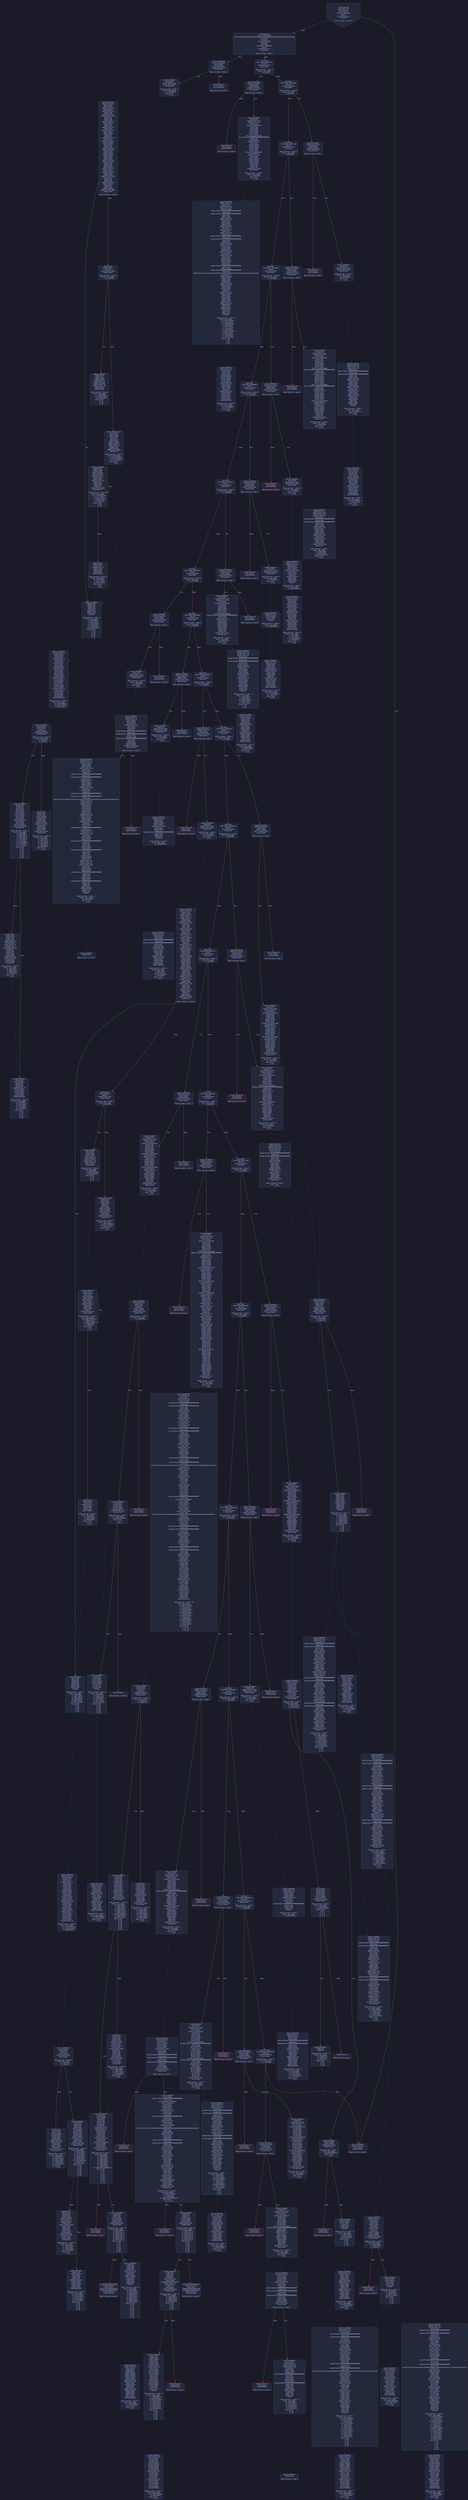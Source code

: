 digraph G {
    node [shape=box, style="filled, rounded", color="#565f89", fontcolor="#c0caf5", fontname="Helvetica", fillcolor="#24283b"];
    edge [color="#414868", fontcolor="#c0caf5", fontname="Helvetica"];
    bgcolor="#1a1b26";
    0 [ label = "[00] PUSH1 80
[02] PUSH1 40
[04] MSTORE
[05] PUSH1 04
[07] CALLDATASIZE
[08] LT
[09] PUSH2 0112
[0c] JUMPI

Stack size req: 0, sizeΔ: 0
" shape = invhouse]
    1 [ label = "[0d] PUSH1 00
[0f] CALLDATALOAD
[10] PUSH29 0100000000000000000000000000000000000000000000000000000000
[2e] SWAP1
[2f] DIV
[30] PUSH4 ffffffff
[35] AND
[36] DUP1
[37] PUSH4 06fdde03
[3c] EQ
[3d] PUSH2 0117
[40] JUMPI

Stack size req: 0, sizeΔ: 1
"]
    2 [ label = "[41] DUP1
[42] PUSH4 095ea7b3
[47] EQ
[48] PUSH2 01a7
[4b] JUMPI

Stack size req: 1, sizeΔ: 0
Entry->Op usage:
	0->71:EQ:1
"]
    3 [ label = "[4c] DUP1
[4d] PUSH4 18160ddd
[52] EQ
[53] PUSH2 020c
[56] JUMPI

Stack size req: 1, sizeΔ: 0
Entry->Op usage:
	0->82:EQ:1
"]
    4 [ label = "[57] DUP1
[58] PUSH4 23b872dd
[5d] EQ
[5e] PUSH2 0237
[61] JUMPI

Stack size req: 1, sizeΔ: 0
Entry->Op usage:
	0->93:EQ:1
"]
    5 [ label = "[62] DUP1
[63] PUSH4 313ce567
[68] EQ
[69] PUSH2 02bc
[6c] JUMPI

Stack size req: 1, sizeΔ: 0
Entry->Op usage:
	0->104:EQ:1
"]
    6 [ label = "[6d] DUP1
[6e] PUSH4 3eaaf86b
[73] EQ
[74] PUSH2 02ed
[77] JUMPI

Stack size req: 1, sizeΔ: 0
Entry->Op usage:
	0->115:EQ:1
"]
    7 [ label = "[78] DUP1
[79] PUSH4 70a08231
[7e] EQ
[7f] PUSH2 0318
[82] JUMPI

Stack size req: 1, sizeΔ: 0
Entry->Op usage:
	0->126:EQ:1
"]
    8 [ label = "[83] DUP1
[84] PUSH4 79ba5097
[89] EQ
[8a] PUSH2 036f
[8d] JUMPI

Stack size req: 1, sizeΔ: 0
Entry->Op usage:
	0->137:EQ:1
"]
    9 [ label = "[8e] DUP1
[8f] PUSH4 8da5cb5b
[94] EQ
[95] PUSH2 0386
[98] JUMPI

Stack size req: 1, sizeΔ: 0
Entry->Op usage:
	0->148:EQ:1
"]
    10 [ label = "[99] DUP1
[9a] PUSH4 95d89b41
[9f] EQ
[a0] PUSH2 03dd
[a3] JUMPI

Stack size req: 1, sizeΔ: 0
Entry->Op usage:
	0->159:EQ:1
"]
    11 [ label = "[a4] DUP1
[a5] PUSH4 a293d1e8
[aa] EQ
[ab] PUSH2 046d
[ae] JUMPI

Stack size req: 1, sizeΔ: 0
Entry->Op usage:
	0->170:EQ:1
"]
    12 [ label = "[af] DUP1
[b0] PUSH4 a9059cbb
[b5] EQ
[b6] PUSH2 04b8
[b9] JUMPI

Stack size req: 1, sizeΔ: 0
Entry->Op usage:
	0->181:EQ:1
"]
    13 [ label = "[ba] DUP1
[bb] PUSH4 b5931f7c
[c0] EQ
[c1] PUSH2 051d
[c4] JUMPI

Stack size req: 1, sizeΔ: 0
Entry->Op usage:
	0->192:EQ:1
"]
    14 [ label = "[c5] DUP1
[c6] PUSH4 cae9ca51
[cb] EQ
[cc] PUSH2 0568
[cf] JUMPI

Stack size req: 1, sizeΔ: 0
Entry->Op usage:
	0->203:EQ:1
"]
    15 [ label = "[d0] DUP1
[d1] PUSH4 d05c78da
[d6] EQ
[d7] PUSH2 0613
[da] JUMPI

Stack size req: 1, sizeΔ: 0
Entry->Op usage:
	0->214:EQ:1
"]
    16 [ label = "[db] DUP1
[dc] PUSH4 d4ee1d90
[e1] EQ
[e2] PUSH2 065e
[e5] JUMPI

Stack size req: 1, sizeΔ: 0
Entry->Op usage:
	0->225:EQ:1
"]
    17 [ label = "[e6] DUP1
[e7] PUSH4 dc39d06d
[ec] EQ
[ed] PUSH2 06b5
[f0] JUMPI

Stack size req: 1, sizeΔ: 0
Entry->Op usage:
	0->236:EQ:1
"]
    18 [ label = "[f1] DUP1
[f2] PUSH4 dd62ed3e
[f7] EQ
[f8] PUSH2 071a
[fb] JUMPI

Stack size req: 1, sizeΔ: 0
Entry->Op usage:
	0->247:EQ:1
"]
    19 [ label = "[fc] DUP1
[fd] PUSH4 e6cb9013
[0102] EQ
[0103] PUSH2 0791
[0106] JUMPI

Stack size req: 1, sizeΔ: 0
Entry->Op usage:
	0->258:EQ:1
"]
    20 [ label = "[0107] DUP1
[0108] PUSH4 f2fde38b
[010d] EQ
[010e] PUSH2 07dc
[0111] JUMPI

Stack size req: 1, sizeΔ: 0
Entry->Op usage:
	0->269:EQ:1
"]
    21 [ label = "[0112] JUMPDEST
[0113] PUSH1 00
[0115] DUP1
[0116] REVERT

Stack size req: 0, sizeΔ: 0
" color = "red"]
    22 [ label = "[0117] JUMPDEST
[0118] CALLVALUE
[0119] DUP1
[011a] ISZERO
[011b] PUSH2 0123
[011e] JUMPI

Stack size req: 0, sizeΔ: 1
"]
    23 [ label = "[011f] PUSH1 00
[0121] DUP1
[0122] REVERT

Stack size req: 0, sizeΔ: 0
" color = "red"]
    24 [ label = "[0123] JUMPDEST
[0124] POP
[0125] PUSH2 012c
[0128] PUSH2 081f
[012b] JUMP

Stack size req: 1, sizeΔ: 0
Entry->Op usage:
	0->292:POP:0
Entry->Exit:
	0->😵
"]
    25 [ label = "[012c] JUMPDEST
[012d] PUSH1 40
[012f] MLOAD
[0130] DUP1
[0131] DUP1
[0132] PUSH1 20
[0134] ADD
[0135] DUP3
[0136] DUP2
[0137] SUB
[0138] DUP3
[0139] MSTORE
[013a] DUP4
[013b] DUP2
[013c] DUP2
[013d] MLOAD
[013e] DUP2
[013f] MSTORE
[0140] PUSH1 20
[0142] ADD
[0143] SWAP2
[0144] POP
[0145] DUP1
[0146] MLOAD
[0147] SWAP1
[0148] PUSH1 20
[014a] ADD
[014b] SWAP1
[014c] DUP1
[014d] DUP4
[014e] DUP4
[014f] PUSH1 00

Stack size req: 1, sizeΔ: 9
Entry->Op usage:
	0->317:MLOAD:0
	0->326:MLOAD:0
	0->330:ADD:1
"]
    26 [ label = "[0151] JUMPDEST
[0152] DUP4
[0153] DUP2
[0154] LT
[0155] ISZERO
[0156] PUSH2 016c
[0159] JUMPI

Stack size req: 4, sizeΔ: 0
Entry->Op usage:
	0->340:LT:0
	3->340:LT:1
"]
    27 [ label = "[015a] DUP1
[015b] DUP3
[015c] ADD
[015d] MLOAD
[015e] DUP2
[015f] DUP5
[0160] ADD
[0161] MSTORE
[0162] PUSH1 20
[0164] DUP2
[0165] ADD
[0166] SWAP1
[0167] POP
[0168] PUSH2 0151
[016b] JUMP

Stack size req: 3, sizeΔ: 0
Entry->Op usage:
	0->348:ADD:1
	0->352:ADD:1
	0->357:ADD:0
	0->359:POP:0
	1->348:ADD:0
	2->352:ADD:0
Entry->Exit:
	0->😵
"]
    28 [ label = "[016c] JUMPDEST
[016d] POP
[016e] POP
[016f] POP
[0170] POP
[0171] SWAP1
[0172] POP
[0173] SWAP1
[0174] DUP2
[0175] ADD
[0176] SWAP1
[0177] PUSH1 1f
[0179] AND
[017a] DUP1
[017b] ISZERO
[017c] PUSH2 0199
[017f] JUMPI

Stack size req: 7, sizeΔ: -5
Entry->Op usage:
	0->365:POP:0
	1->366:POP:0
	2->367:POP:0
	3->368:POP:0
	4->373:ADD:0
	4->377:AND:1
	4->379:ISZERO:0
	5->370:POP:0
	6->373:ADD:1
Entry->Exit:
	0->😵
	1->😵
	2->😵
	3->😵
	4->0
	5->😵
	6->😵
"]
    29 [ label = "[0180] DUP1
[0181] DUP3
[0182] SUB
[0183] DUP1
[0184] MLOAD
[0185] PUSH1 01
[0187] DUP4
[0188] PUSH1 20
[018a] SUB
[018b] PUSH2 0100
[018e] EXP
[018f] SUB
[0190] NOT
[0191] AND
[0192] DUP2
[0193] MSTORE
[0194] PUSH1 20
[0196] ADD
[0197] SWAP2
[0198] POP

Stack size req: 2, sizeΔ: 0
Entry->Op usage:
	0->386:SUB:1
	0->394:SUB:1
	1->386:SUB:0
	1->408:POP:0
Entry->Exit:
	1->😵
"]
    30 [ label = "[0199] JUMPDEST
[019a] POP
[019b] SWAP3
[019c] POP
[019d] POP
[019e] POP
[019f] PUSH1 40
[01a1] MLOAD
[01a2] DUP1
[01a3] SWAP2
[01a4] SUB
[01a5] SWAP1
[01a6] RETURN

Stack size req: 5, sizeΔ: -5
Entry->Op usage:
	0->410:POP:0
	1->420:SUB:0
	2->413:POP:0
	3->414:POP:0
	4->412:POP:0
Entry->Exit:
	0->😵
	1->😵
	2->😵
	3->😵
	4->😵
" color = "darkblue"]
    31 [ label = "[01a7] JUMPDEST
[01a8] CALLVALUE
[01a9] DUP1
[01aa] ISZERO
[01ab] PUSH2 01b3
[01ae] JUMPI

Stack size req: 0, sizeΔ: 1
"]
    32 [ label = "[01af] PUSH1 00
[01b1] DUP1
[01b2] REVERT

Stack size req: 0, sizeΔ: 0
" color = "red"]
    33 [ label = "[01b3] JUMPDEST
[01b4] POP
[01b5] PUSH2 01f2
[01b8] PUSH1 04
[01ba] DUP1
[01bb] CALLDATASIZE
[01bc] SUB
[01bd] DUP2
[01be] ADD
[01bf] SWAP1
[01c0] DUP1
[01c1] DUP1
[01c2] CALLDATALOAD
[01c3] PUSH20 ffffffffffffffffffffffffffffffffffffffff
[01d8] AND
[01d9] SWAP1
[01da] PUSH1 20
[01dc] ADD
[01dd] SWAP1
[01de] SWAP3
[01df] SWAP2
[01e0] SWAP1
[01e1] DUP1
[01e2] CALLDATALOAD
[01e3] SWAP1
[01e4] PUSH1 20
[01e6] ADD
[01e7] SWAP1
[01e8] SWAP3
[01e9] SWAP2
[01ea] SWAP1
[01eb] POP
[01ec] POP
[01ed] POP
[01ee] PUSH2 08bd
[01f1] JUMP

Stack size req: 1, sizeΔ: 2
Entry->Op usage:
	0->436:POP:0
Entry->Exit:
	0->😵
"]
    34 [ label = "[01f2] JUMPDEST
[01f3] PUSH1 40
[01f5] MLOAD
[01f6] DUP1
[01f7] DUP3
[01f8] ISZERO
[01f9] ISZERO
[01fa] ISZERO
[01fb] ISZERO
[01fc] DUP2
[01fd] MSTORE
[01fe] PUSH1 20
[0200] ADD
[0201] SWAP2
[0202] POP
[0203] POP
[0204] PUSH1 40
[0206] MLOAD
[0207] DUP1
[0208] SWAP2
[0209] SUB
[020a] SWAP1
[020b] RETURN

Stack size req: 1, sizeΔ: -1
Entry->Op usage:
	0->504:ISZERO:0
	0->514:POP:0
Entry->Exit:
	0->😵
" color = "darkblue"]
    35 [ label = "[020c] JUMPDEST
[020d] CALLVALUE
[020e] DUP1
[020f] ISZERO
[0210] PUSH2 0218
[0213] JUMPI

Stack size req: 0, sizeΔ: 1
"]
    36 [ label = "[0214] PUSH1 00
[0216] DUP1
[0217] REVERT

Stack size req: 0, sizeΔ: 0
" color = "red"]
    37 [ label = "[0218] JUMPDEST
[0219] POP
[021a] PUSH2 0221
[021d] PUSH2 09af
[0220] JUMP

Stack size req: 1, sizeΔ: 0
Entry->Op usage:
	0->537:POP:0
Entry->Exit:
	0->😵
"]
    38 [ label = "[0221] JUMPDEST
[0222] PUSH1 40
[0224] MLOAD
[0225] DUP1
[0226] DUP3
[0227] DUP2
[0228] MSTORE
[0229] PUSH1 20
[022b] ADD
[022c] SWAP2
[022d] POP
[022e] POP
[022f] PUSH1 40
[0231] MLOAD
[0232] DUP1
[0233] SWAP2
[0234] SUB
[0235] SWAP1
[0236] RETURN

Stack size req: 1, sizeΔ: -1
Entry->Op usage:
	0->552:MSTORE:1
	0->557:POP:0
Entry->Exit:
	0->😵
" color = "darkblue"]
    39 [ label = "[0237] JUMPDEST
[0238] CALLVALUE
[0239] DUP1
[023a] ISZERO
[023b] PUSH2 0243
[023e] JUMPI

Stack size req: 0, sizeΔ: 1
"]
    40 [ label = "[023f] PUSH1 00
[0241] DUP1
[0242] REVERT

Stack size req: 0, sizeΔ: 0
" color = "red"]
    41 [ label = "[0243] JUMPDEST
[0244] POP
[0245] PUSH2 02a2
[0248] PUSH1 04
[024a] DUP1
[024b] CALLDATASIZE
[024c] SUB
[024d] DUP2
[024e] ADD
[024f] SWAP1
[0250] DUP1
[0251] DUP1
[0252] CALLDATALOAD
[0253] PUSH20 ffffffffffffffffffffffffffffffffffffffff
[0268] AND
[0269] SWAP1
[026a] PUSH1 20
[026c] ADD
[026d] SWAP1
[026e] SWAP3
[026f] SWAP2
[0270] SWAP1
[0271] DUP1
[0272] CALLDATALOAD
[0273] PUSH20 ffffffffffffffffffffffffffffffffffffffff
[0288] AND
[0289] SWAP1
[028a] PUSH1 20
[028c] ADD
[028d] SWAP1
[028e] SWAP3
[028f] SWAP2
[0290] SWAP1
[0291] DUP1
[0292] CALLDATALOAD
[0293] SWAP1
[0294] PUSH1 20
[0296] ADD
[0297] SWAP1
[0298] SWAP3
[0299] SWAP2
[029a] SWAP1
[029b] POP
[029c] POP
[029d] POP
[029e] PUSH2 09fa
[02a1] JUMP

Stack size req: 1, sizeΔ: 3
Entry->Op usage:
	0->580:POP:0
Entry->Exit:
	0->😵
"]
    42 [ label = "[02a2] JUMPDEST
[02a3] PUSH1 40
[02a5] MLOAD
[02a6] DUP1
[02a7] DUP3
[02a8] ISZERO
[02a9] ISZERO
[02aa] ISZERO
[02ab] ISZERO
[02ac] DUP2
[02ad] MSTORE
[02ae] PUSH1 20
[02b0] ADD
[02b1] SWAP2
[02b2] POP
[02b3] POP
[02b4] PUSH1 40
[02b6] MLOAD
[02b7] DUP1
[02b8] SWAP2
[02b9] SUB
[02ba] SWAP1
[02bb] RETURN

Stack size req: 1, sizeΔ: -1
Entry->Op usage:
	0->680:ISZERO:0
	0->690:POP:0
Entry->Exit:
	0->😵
" color = "darkblue"]
    43 [ label = "[02bc] JUMPDEST
[02bd] CALLVALUE
[02be] DUP1
[02bf] ISZERO
[02c0] PUSH2 02c8
[02c3] JUMPI

Stack size req: 0, sizeΔ: 1
"]
    44 [ label = "[02c4] PUSH1 00
[02c6] DUP1
[02c7] REVERT

Stack size req: 0, sizeΔ: 0
" color = "red"]
    45 [ label = "[02c8] JUMPDEST
[02c9] POP
[02ca] PUSH2 02d1
[02cd] PUSH2 0c8a
[02d0] JUMP

Stack size req: 1, sizeΔ: 0
Entry->Op usage:
	0->713:POP:0
Entry->Exit:
	0->😵
"]
    46 [ label = "[02d1] JUMPDEST
[02d2] PUSH1 40
[02d4] MLOAD
[02d5] DUP1
[02d6] DUP3
[02d7] PUSH1 ff
[02d9] AND
[02da] PUSH1 ff
[02dc] AND
[02dd] DUP2
[02de] MSTORE
[02df] PUSH1 20
[02e1] ADD
[02e2] SWAP2
[02e3] POP
[02e4] POP
[02e5] PUSH1 40
[02e7] MLOAD
[02e8] DUP1
[02e9] SWAP2
[02ea] SUB
[02eb] SWAP1
[02ec] RETURN

Stack size req: 1, sizeΔ: -1
Entry->Op usage:
	0->729:AND:1
	0->732:AND:1
	0->734:MSTORE:1
	0->739:POP:0
Entry->Exit:
	0->😵
" color = "darkblue"]
    47 [ label = "[02ed] JUMPDEST
[02ee] CALLVALUE
[02ef] DUP1
[02f0] ISZERO
[02f1] PUSH2 02f9
[02f4] JUMPI

Stack size req: 0, sizeΔ: 1
"]
    48 [ label = "[02f5] PUSH1 00
[02f7] DUP1
[02f8] REVERT

Stack size req: 0, sizeΔ: 0
" color = "red"]
    49 [ label = "[02f9] JUMPDEST
[02fa] POP
[02fb] PUSH2 0302
[02fe] PUSH2 0c9d
[0301] JUMP

Stack size req: 1, sizeΔ: 0
Entry->Op usage:
	0->762:POP:0
Entry->Exit:
	0->😵
"]
    50 [ label = "[0302] JUMPDEST
[0303] PUSH1 40
[0305] MLOAD
[0306] DUP1
[0307] DUP3
[0308] DUP2
[0309] MSTORE
[030a] PUSH1 20
[030c] ADD
[030d] SWAP2
[030e] POP
[030f] POP
[0310] PUSH1 40
[0312] MLOAD
[0313] DUP1
[0314] SWAP2
[0315] SUB
[0316] SWAP1
[0317] RETURN

Stack size req: 1, sizeΔ: -1
Entry->Op usage:
	0->777:MSTORE:1
	0->782:POP:0
Entry->Exit:
	0->😵
" color = "darkblue"]
    51 [ label = "[0318] JUMPDEST
[0319] CALLVALUE
[031a] DUP1
[031b] ISZERO
[031c] PUSH2 0324
[031f] JUMPI

Stack size req: 0, sizeΔ: 1
"]
    52 [ label = "[0320] PUSH1 00
[0322] DUP1
[0323] REVERT

Stack size req: 0, sizeΔ: 0
" color = "red"]
    53 [ label = "[0324] JUMPDEST
[0325] POP
[0326] PUSH2 0359
[0329] PUSH1 04
[032b] DUP1
[032c] CALLDATASIZE
[032d] SUB
[032e] DUP2
[032f] ADD
[0330] SWAP1
[0331] DUP1
[0332] DUP1
[0333] CALLDATALOAD
[0334] PUSH20 ffffffffffffffffffffffffffffffffffffffff
[0349] AND
[034a] SWAP1
[034b] PUSH1 20
[034d] ADD
[034e] SWAP1
[034f] SWAP3
[0350] SWAP2
[0351] SWAP1
[0352] POP
[0353] POP
[0354] POP
[0355] PUSH2 0ca3
[0358] JUMP

Stack size req: 1, sizeΔ: 1
Entry->Op usage:
	0->805:POP:0
Entry->Exit:
	0->😵
"]
    54 [ label = "[0359] JUMPDEST
[035a] PUSH1 40
[035c] MLOAD
[035d] DUP1
[035e] DUP3
[035f] DUP2
[0360] MSTORE
[0361] PUSH1 20
[0363] ADD
[0364] SWAP2
[0365] POP
[0366] POP
[0367] PUSH1 40
[0369] MLOAD
[036a] DUP1
[036b] SWAP2
[036c] SUB
[036d] SWAP1
[036e] RETURN

Stack size req: 1, sizeΔ: -1
Entry->Op usage:
	0->864:MSTORE:1
	0->869:POP:0
Entry->Exit:
	0->😵
" color = "darkblue"]
    55 [ label = "[036f] JUMPDEST
[0370] CALLVALUE
[0371] DUP1
[0372] ISZERO
[0373] PUSH2 037b
[0376] JUMPI

Stack size req: 0, sizeΔ: 1
"]
    56 [ label = "[0377] PUSH1 00
[0379] DUP1
[037a] REVERT

Stack size req: 0, sizeΔ: 0
" color = "red"]
    57 [ label = "[037b] JUMPDEST
[037c] POP
[037d] PUSH2 0384
[0380] PUSH2 0cec
[0383] JUMP

Stack size req: 1, sizeΔ: 0
Entry->Op usage:
	0->892:POP:0
Entry->Exit:
	0->😵
"]
    58 [ label = "[0384] JUMPDEST
[0385] STOP

Stack size req: 0, sizeΔ: 0
" color = "darkblue"]
    59 [ label = "[0386] JUMPDEST
[0387] CALLVALUE
[0388] DUP1
[0389] ISZERO
[038a] PUSH2 0392
[038d] JUMPI

Stack size req: 0, sizeΔ: 1
"]
    60 [ label = "[038e] PUSH1 00
[0390] DUP1
[0391] REVERT

Stack size req: 0, sizeΔ: 0
" color = "red"]
    61 [ label = "[0392] JUMPDEST
[0393] POP
[0394] PUSH2 039b
[0397] PUSH2 0e8b
[039a] JUMP

Stack size req: 1, sizeΔ: 0
Entry->Op usage:
	0->915:POP:0
Entry->Exit:
	0->😵
"]
    62 [ label = "[039b] JUMPDEST
[039c] PUSH1 40
[039e] MLOAD
[039f] DUP1
[03a0] DUP3
[03a1] PUSH20 ffffffffffffffffffffffffffffffffffffffff
[03b6] AND
[03b7] PUSH20 ffffffffffffffffffffffffffffffffffffffff
[03cc] AND
[03cd] DUP2
[03ce] MSTORE
[03cf] PUSH1 20
[03d1] ADD
[03d2] SWAP2
[03d3] POP
[03d4] POP
[03d5] PUSH1 40
[03d7] MLOAD
[03d8] DUP1
[03d9] SWAP2
[03da] SUB
[03db] SWAP1
[03dc] RETURN

Stack size req: 1, sizeΔ: -1
Entry->Op usage:
	0->950:AND:1
	0->972:AND:1
	0->974:MSTORE:1
	0->979:POP:0
Entry->Exit:
	0->😵
" color = "darkblue"]
    63 [ label = "[03dd] JUMPDEST
[03de] CALLVALUE
[03df] DUP1
[03e0] ISZERO
[03e1] PUSH2 03e9
[03e4] JUMPI

Stack size req: 0, sizeΔ: 1
"]
    64 [ label = "[03e5] PUSH1 00
[03e7] DUP1
[03e8] REVERT

Stack size req: 0, sizeΔ: 0
" color = "red"]
    65 [ label = "[03e9] JUMPDEST
[03ea] POP
[03eb] PUSH2 03f2
[03ee] PUSH2 0eb0
[03f1] JUMP

Stack size req: 1, sizeΔ: 0
Entry->Op usage:
	0->1002:POP:0
Entry->Exit:
	0->😵
"]
    66 [ label = "[03f2] JUMPDEST
[03f3] PUSH1 40
[03f5] MLOAD
[03f6] DUP1
[03f7] DUP1
[03f8] PUSH1 20
[03fa] ADD
[03fb] DUP3
[03fc] DUP2
[03fd] SUB
[03fe] DUP3
[03ff] MSTORE
[0400] DUP4
[0401] DUP2
[0402] DUP2
[0403] MLOAD
[0404] DUP2
[0405] MSTORE
[0406] PUSH1 20
[0408] ADD
[0409] SWAP2
[040a] POP
[040b] DUP1
[040c] MLOAD
[040d] SWAP1
[040e] PUSH1 20
[0410] ADD
[0411] SWAP1
[0412] DUP1
[0413] DUP4
[0414] DUP4
[0415] PUSH1 00

Stack size req: 1, sizeΔ: 9
Entry->Op usage:
	0->1027:MLOAD:0
	0->1036:MLOAD:0
	0->1040:ADD:1
"]
    67 [ label = "[0417] JUMPDEST
[0418] DUP4
[0419] DUP2
[041a] LT
[041b] ISZERO
[041c] PUSH2 0432
[041f] JUMPI

Stack size req: 4, sizeΔ: 0
Entry->Op usage:
	0->1050:LT:0
	3->1050:LT:1
"]
    68 [ label = "[0420] DUP1
[0421] DUP3
[0422] ADD
[0423] MLOAD
[0424] DUP2
[0425] DUP5
[0426] ADD
[0427] MSTORE
[0428] PUSH1 20
[042a] DUP2
[042b] ADD
[042c] SWAP1
[042d] POP
[042e] PUSH2 0417
[0431] JUMP

Stack size req: 3, sizeΔ: 0
Entry->Op usage:
	0->1058:ADD:1
	0->1062:ADD:1
	0->1067:ADD:0
	0->1069:POP:0
	1->1058:ADD:0
	2->1062:ADD:0
Entry->Exit:
	0->😵
"]
    69 [ label = "[0432] JUMPDEST
[0433] POP
[0434] POP
[0435] POP
[0436] POP
[0437] SWAP1
[0438] POP
[0439] SWAP1
[043a] DUP2
[043b] ADD
[043c] SWAP1
[043d] PUSH1 1f
[043f] AND
[0440] DUP1
[0441] ISZERO
[0442] PUSH2 045f
[0445] JUMPI

Stack size req: 7, sizeΔ: -5
Entry->Op usage:
	0->1075:POP:0
	1->1076:POP:0
	2->1077:POP:0
	3->1078:POP:0
	4->1083:ADD:0
	4->1087:AND:1
	4->1089:ISZERO:0
	5->1080:POP:0
	6->1083:ADD:1
Entry->Exit:
	0->😵
	1->😵
	2->😵
	3->😵
	4->0
	5->😵
	6->😵
"]
    70 [ label = "[0446] DUP1
[0447] DUP3
[0448] SUB
[0449] DUP1
[044a] MLOAD
[044b] PUSH1 01
[044d] DUP4
[044e] PUSH1 20
[0450] SUB
[0451] PUSH2 0100
[0454] EXP
[0455] SUB
[0456] NOT
[0457] AND
[0458] DUP2
[0459] MSTORE
[045a] PUSH1 20
[045c] ADD
[045d] SWAP2
[045e] POP

Stack size req: 2, sizeΔ: 0
Entry->Op usage:
	0->1096:SUB:1
	0->1104:SUB:1
	1->1096:SUB:0
	1->1118:POP:0
Entry->Exit:
	1->😵
"]
    71 [ label = "[045f] JUMPDEST
[0460] POP
[0461] SWAP3
[0462] POP
[0463] POP
[0464] POP
[0465] PUSH1 40
[0467] MLOAD
[0468] DUP1
[0469] SWAP2
[046a] SUB
[046b] SWAP1
[046c] RETURN

Stack size req: 5, sizeΔ: -5
Entry->Op usage:
	0->1120:POP:0
	1->1130:SUB:0
	2->1123:POP:0
	3->1124:POP:0
	4->1122:POP:0
Entry->Exit:
	0->😵
	1->😵
	2->😵
	3->😵
	4->😵
" color = "darkblue"]
    72 [ label = "[046d] JUMPDEST
[046e] CALLVALUE
[046f] DUP1
[0470] ISZERO
[0471] PUSH2 0479
[0474] JUMPI

Stack size req: 0, sizeΔ: 1
"]
    73 [ label = "[0475] PUSH1 00
[0477] DUP1
[0478] REVERT

Stack size req: 0, sizeΔ: 0
" color = "red"]
    74 [ label = "[0479] JUMPDEST
[047a] POP
[047b] PUSH2 04a2
[047e] PUSH1 04
[0480] DUP1
[0481] CALLDATASIZE
[0482] SUB
[0483] DUP2
[0484] ADD
[0485] SWAP1
[0486] DUP1
[0487] DUP1
[0488] CALLDATALOAD
[0489] SWAP1
[048a] PUSH1 20
[048c] ADD
[048d] SWAP1
[048e] SWAP3
[048f] SWAP2
[0490] SWAP1
[0491] DUP1
[0492] CALLDATALOAD
[0493] SWAP1
[0494] PUSH1 20
[0496] ADD
[0497] SWAP1
[0498] SWAP3
[0499] SWAP2
[049a] SWAP1
[049b] POP
[049c] POP
[049d] POP
[049e] PUSH2 0f4e
[04a1] JUMP

Stack size req: 1, sizeΔ: 2
Entry->Op usage:
	0->1146:POP:0
Entry->Exit:
	0->😵
"]
    75 [ label = "[04a2] JUMPDEST
[04a3] PUSH1 40
[04a5] MLOAD
[04a6] DUP1
[04a7] DUP3
[04a8] DUP2
[04a9] MSTORE
[04aa] PUSH1 20
[04ac] ADD
[04ad] SWAP2
[04ae] POP
[04af] POP
[04b0] PUSH1 40
[04b2] MLOAD
[04b3] DUP1
[04b4] SWAP2
[04b5] SUB
[04b6] SWAP1
[04b7] RETURN

Stack size req: 1, sizeΔ: -1
Entry->Op usage:
	0->1193:MSTORE:1
	0->1198:POP:0
Entry->Exit:
	0->😵
" color = "darkblue"]
    76 [ label = "[04b8] JUMPDEST
[04b9] CALLVALUE
[04ba] DUP1
[04bb] ISZERO
[04bc] PUSH2 04c4
[04bf] JUMPI

Stack size req: 0, sizeΔ: 1
"]
    77 [ label = "[04c0] PUSH1 00
[04c2] DUP1
[04c3] REVERT

Stack size req: 0, sizeΔ: 0
" color = "red"]
    78 [ label = "[04c4] JUMPDEST
[04c5] POP
[04c6] PUSH2 0503
[04c9] PUSH1 04
[04cb] DUP1
[04cc] CALLDATASIZE
[04cd] SUB
[04ce] DUP2
[04cf] ADD
[04d0] SWAP1
[04d1] DUP1
[04d2] DUP1
[04d3] CALLDATALOAD
[04d4] PUSH20 ffffffffffffffffffffffffffffffffffffffff
[04e9] AND
[04ea] SWAP1
[04eb] PUSH1 20
[04ed] ADD
[04ee] SWAP1
[04ef] SWAP3
[04f0] SWAP2
[04f1] SWAP1
[04f2] DUP1
[04f3] CALLDATALOAD
[04f4] SWAP1
[04f5] PUSH1 20
[04f7] ADD
[04f8] SWAP1
[04f9] SWAP3
[04fa] SWAP2
[04fb] SWAP1
[04fc] POP
[04fd] POP
[04fe] POP
[04ff] PUSH2 0f6a
[0502] JUMP

Stack size req: 1, sizeΔ: 2
Entry->Op usage:
	0->1221:POP:0
Entry->Exit:
	0->😵
"]
    79 [ label = "[0503] JUMPDEST
[0504] PUSH1 40
[0506] MLOAD
[0507] DUP1
[0508] DUP3
[0509] ISZERO
[050a] ISZERO
[050b] ISZERO
[050c] ISZERO
[050d] DUP2
[050e] MSTORE
[050f] PUSH1 20
[0511] ADD
[0512] SWAP2
[0513] POP
[0514] POP
[0515] PUSH1 40
[0517] MLOAD
[0518] DUP1
[0519] SWAP2
[051a] SUB
[051b] SWAP1
[051c] RETURN

Stack size req: 1, sizeΔ: -1
Entry->Op usage:
	0->1289:ISZERO:0
	0->1299:POP:0
Entry->Exit:
	0->😵
" color = "darkblue"]
    80 [ label = "[051d] JUMPDEST
[051e] CALLVALUE
[051f] DUP1
[0520] ISZERO
[0521] PUSH2 0529
[0524] JUMPI

Stack size req: 0, sizeΔ: 1
"]
    81 [ label = "[0525] PUSH1 00
[0527] DUP1
[0528] REVERT

Stack size req: 0, sizeΔ: 0
" color = "red"]
    82 [ label = "[0529] JUMPDEST
[052a] POP
[052b] PUSH2 0552
[052e] PUSH1 04
[0530] DUP1
[0531] CALLDATASIZE
[0532] SUB
[0533] DUP2
[0534] ADD
[0535] SWAP1
[0536] DUP1
[0537] DUP1
[0538] CALLDATALOAD
[0539] SWAP1
[053a] PUSH1 20
[053c] ADD
[053d] SWAP1
[053e] SWAP3
[053f] SWAP2
[0540] SWAP1
[0541] DUP1
[0542] CALLDATALOAD
[0543] SWAP1
[0544] PUSH1 20
[0546] ADD
[0547] SWAP1
[0548] SWAP3
[0549] SWAP2
[054a] SWAP1
[054b] POP
[054c] POP
[054d] POP
[054e] PUSH2 10f3
[0551] JUMP

Stack size req: 1, sizeΔ: 2
Entry->Op usage:
	0->1322:POP:0
Entry->Exit:
	0->😵
"]
    83 [ label = "[0552] JUMPDEST
[0553] PUSH1 40
[0555] MLOAD
[0556] DUP1
[0557] DUP3
[0558] DUP2
[0559] MSTORE
[055a] PUSH1 20
[055c] ADD
[055d] SWAP2
[055e] POP
[055f] POP
[0560] PUSH1 40
[0562] MLOAD
[0563] DUP1
[0564] SWAP2
[0565] SUB
[0566] SWAP1
[0567] RETURN

Stack size req: 1, sizeΔ: -1
Entry->Op usage:
	0->1369:MSTORE:1
	0->1374:POP:0
Entry->Exit:
	0->😵
" color = "darkblue"]
    84 [ label = "[0568] JUMPDEST
[0569] CALLVALUE
[056a] DUP1
[056b] ISZERO
[056c] PUSH2 0574
[056f] JUMPI

Stack size req: 0, sizeΔ: 1
"]
    85 [ label = "[0570] PUSH1 00
[0572] DUP1
[0573] REVERT

Stack size req: 0, sizeΔ: 0
" color = "red"]
    86 [ label = "[0574] JUMPDEST
[0575] POP
[0576] PUSH2 05f9
[0579] PUSH1 04
[057b] DUP1
[057c] CALLDATASIZE
[057d] SUB
[057e] DUP2
[057f] ADD
[0580] SWAP1
[0581] DUP1
[0582] DUP1
[0583] CALLDATALOAD
[0584] PUSH20 ffffffffffffffffffffffffffffffffffffffff
[0599] AND
[059a] SWAP1
[059b] PUSH1 20
[059d] ADD
[059e] SWAP1
[059f] SWAP3
[05a0] SWAP2
[05a1] SWAP1
[05a2] DUP1
[05a3] CALLDATALOAD
[05a4] SWAP1
[05a5] PUSH1 20
[05a7] ADD
[05a8] SWAP1
[05a9] SWAP3
[05aa] SWAP2
[05ab] SWAP1
[05ac] DUP1
[05ad] CALLDATALOAD
[05ae] SWAP1
[05af] PUSH1 20
[05b1] ADD
[05b2] SWAP1
[05b3] DUP3
[05b4] ADD
[05b5] DUP1
[05b6] CALLDATALOAD
[05b7] SWAP1
[05b8] PUSH1 20
[05ba] ADD
[05bb] SWAP1
[05bc] DUP1
[05bd] DUP1
[05be] PUSH1 1f
[05c0] ADD
[05c1] PUSH1 20
[05c3] DUP1
[05c4] SWAP2
[05c5] DIV
[05c6] MUL
[05c7] PUSH1 20
[05c9] ADD
[05ca] PUSH1 40
[05cc] MLOAD
[05cd] SWAP1
[05ce] DUP2
[05cf] ADD
[05d0] PUSH1 40
[05d2] MSTORE
[05d3] DUP1
[05d4] SWAP4
[05d5] SWAP3
[05d6] SWAP2
[05d7] SWAP1
[05d8] DUP2
[05d9] DUP2
[05da] MSTORE
[05db] PUSH1 20
[05dd] ADD
[05de] DUP4
[05df] DUP4
[05e0] DUP1
[05e1] DUP3
[05e2] DUP5
[05e3] CALLDATACOPY
[05e4] DUP3
[05e5] ADD
[05e6] SWAP2
[05e7] POP
[05e8] POP
[05e9] POP
[05ea] POP
[05eb] POP
[05ec] POP
[05ed] SWAP2
[05ee] SWAP3
[05ef] SWAP2
[05f0] SWAP3
[05f1] SWAP1
[05f2] POP
[05f3] POP
[05f4] POP
[05f5] PUSH2 1117
[05f8] JUMP

Stack size req: 1, sizeΔ: 3
Entry->Op usage:
	0->1397:POP:0
Entry->Exit:
	0->😵
"]
    87 [ label = "[05f9] JUMPDEST
[05fa] PUSH1 40
[05fc] MLOAD
[05fd] DUP1
[05fe] DUP3
[05ff] ISZERO
[0600] ISZERO
[0601] ISZERO
[0602] ISZERO
[0603] DUP2
[0604] MSTORE
[0605] PUSH1 20
[0607] ADD
[0608] SWAP2
[0609] POP
[060a] POP
[060b] PUSH1 40
[060d] MLOAD
[060e] DUP1
[060f] SWAP2
[0610] SUB
[0611] SWAP1
[0612] RETURN

Stack size req: 1, sizeΔ: -1
Entry->Op usage:
	0->1535:ISZERO:0
	0->1545:POP:0
Entry->Exit:
	0->😵
" color = "darkblue"]
    88 [ label = "[0613] JUMPDEST
[0614] CALLVALUE
[0615] DUP1
[0616] ISZERO
[0617] PUSH2 061f
[061a] JUMPI

Stack size req: 0, sizeΔ: 1
"]
    89 [ label = "[061b] PUSH1 00
[061d] DUP1
[061e] REVERT

Stack size req: 0, sizeΔ: 0
" color = "red"]
    90 [ label = "[061f] JUMPDEST
[0620] POP
[0621] PUSH2 0648
[0624] PUSH1 04
[0626] DUP1
[0627] CALLDATASIZE
[0628] SUB
[0629] DUP2
[062a] ADD
[062b] SWAP1
[062c] DUP1
[062d] DUP1
[062e] CALLDATALOAD
[062f] SWAP1
[0630] PUSH1 20
[0632] ADD
[0633] SWAP1
[0634] SWAP3
[0635] SWAP2
[0636] SWAP1
[0637] DUP1
[0638] CALLDATALOAD
[0639] SWAP1
[063a] PUSH1 20
[063c] ADD
[063d] SWAP1
[063e] SWAP3
[063f] SWAP2
[0640] SWAP1
[0641] POP
[0642] POP
[0643] POP
[0644] PUSH2 1366
[0647] JUMP

Stack size req: 1, sizeΔ: 2
Entry->Op usage:
	0->1568:POP:0
Entry->Exit:
	0->😵
"]
    91 [ label = "[0648] JUMPDEST
[0649] PUSH1 40
[064b] MLOAD
[064c] DUP1
[064d] DUP3
[064e] DUP2
[064f] MSTORE
[0650] PUSH1 20
[0652] ADD
[0653] SWAP2
[0654] POP
[0655] POP
[0656] PUSH1 40
[0658] MLOAD
[0659] DUP1
[065a] SWAP2
[065b] SUB
[065c] SWAP1
[065d] RETURN

Stack size req: 1, sizeΔ: -1
Entry->Op usage:
	0->1615:MSTORE:1
	0->1620:POP:0
Entry->Exit:
	0->😵
" color = "darkblue"]
    92 [ label = "[065e] JUMPDEST
[065f] CALLVALUE
[0660] DUP1
[0661] ISZERO
[0662] PUSH2 066a
[0665] JUMPI

Stack size req: 0, sizeΔ: 1
"]
    93 [ label = "[0666] PUSH1 00
[0668] DUP1
[0669] REVERT

Stack size req: 0, sizeΔ: 0
" color = "red"]
    94 [ label = "[066a] JUMPDEST
[066b] POP
[066c] PUSH2 0673
[066f] PUSH2 1397
[0672] JUMP

Stack size req: 1, sizeΔ: 0
Entry->Op usage:
	0->1643:POP:0
Entry->Exit:
	0->😵
"]
    95 [ label = "[0673] JUMPDEST
[0674] PUSH1 40
[0676] MLOAD
[0677] DUP1
[0678] DUP3
[0679] PUSH20 ffffffffffffffffffffffffffffffffffffffff
[068e] AND
[068f] PUSH20 ffffffffffffffffffffffffffffffffffffffff
[06a4] AND
[06a5] DUP2
[06a6] MSTORE
[06a7] PUSH1 20
[06a9] ADD
[06aa] SWAP2
[06ab] POP
[06ac] POP
[06ad] PUSH1 40
[06af] MLOAD
[06b0] DUP1
[06b1] SWAP2
[06b2] SUB
[06b3] SWAP1
[06b4] RETURN

Stack size req: 1, sizeΔ: -1
Entry->Op usage:
	0->1678:AND:1
	0->1700:AND:1
	0->1702:MSTORE:1
	0->1707:POP:0
Entry->Exit:
	0->😵
" color = "darkblue"]
    96 [ label = "[06b5] JUMPDEST
[06b6] CALLVALUE
[06b7] DUP1
[06b8] ISZERO
[06b9] PUSH2 06c1
[06bc] JUMPI

Stack size req: 0, sizeΔ: 1
"]
    97 [ label = "[06bd] PUSH1 00
[06bf] DUP1
[06c0] REVERT

Stack size req: 0, sizeΔ: 0
" color = "red"]
    98 [ label = "[06c1] JUMPDEST
[06c2] POP
[06c3] PUSH2 0700
[06c6] PUSH1 04
[06c8] DUP1
[06c9] CALLDATASIZE
[06ca] SUB
[06cb] DUP2
[06cc] ADD
[06cd] SWAP1
[06ce] DUP1
[06cf] DUP1
[06d0] CALLDATALOAD
[06d1] PUSH20 ffffffffffffffffffffffffffffffffffffffff
[06e6] AND
[06e7] SWAP1
[06e8] PUSH1 20
[06ea] ADD
[06eb] SWAP1
[06ec] SWAP3
[06ed] SWAP2
[06ee] SWAP1
[06ef] DUP1
[06f0] CALLDATALOAD
[06f1] SWAP1
[06f2] PUSH1 20
[06f4] ADD
[06f5] SWAP1
[06f6] SWAP3
[06f7] SWAP2
[06f8] SWAP1
[06f9] POP
[06fa] POP
[06fb] POP
[06fc] PUSH2 13bd
[06ff] JUMP

Stack size req: 1, sizeΔ: 2
Entry->Op usage:
	0->1730:POP:0
Entry->Exit:
	0->😵
"]
    99 [ label = "[0700] JUMPDEST
[0701] PUSH1 40
[0703] MLOAD
[0704] DUP1
[0705] DUP3
[0706] ISZERO
[0707] ISZERO
[0708] ISZERO
[0709] ISZERO
[070a] DUP2
[070b] MSTORE
[070c] PUSH1 20
[070e] ADD
[070f] SWAP2
[0710] POP
[0711] POP
[0712] PUSH1 40
[0714] MLOAD
[0715] DUP1
[0716] SWAP2
[0717] SUB
[0718] SWAP1
[0719] RETURN

Stack size req: 1, sizeΔ: -1
Entry->Op usage:
	0->1798:ISZERO:0
	0->1808:POP:0
Entry->Exit:
	0->😵
" color = "darkblue"]
    100 [ label = "[071a] JUMPDEST
[071b] CALLVALUE
[071c] DUP1
[071d] ISZERO
[071e] PUSH2 0726
[0721] JUMPI

Stack size req: 0, sizeΔ: 1
"]
    101 [ label = "[0722] PUSH1 00
[0724] DUP1
[0725] REVERT

Stack size req: 0, sizeΔ: 0
" color = "red"]
    102 [ label = "[0726] JUMPDEST
[0727] POP
[0728] PUSH2 077b
[072b] PUSH1 04
[072d] DUP1
[072e] CALLDATASIZE
[072f] SUB
[0730] DUP2
[0731] ADD
[0732] SWAP1
[0733] DUP1
[0734] DUP1
[0735] CALLDATALOAD
[0736] PUSH20 ffffffffffffffffffffffffffffffffffffffff
[074b] AND
[074c] SWAP1
[074d] PUSH1 20
[074f] ADD
[0750] SWAP1
[0751] SWAP3
[0752] SWAP2
[0753] SWAP1
[0754] DUP1
[0755] CALLDATALOAD
[0756] PUSH20 ffffffffffffffffffffffffffffffffffffffff
[076b] AND
[076c] SWAP1
[076d] PUSH1 20
[076f] ADD
[0770] SWAP1
[0771] SWAP3
[0772] SWAP2
[0773] SWAP1
[0774] POP
[0775] POP
[0776] POP
[0777] PUSH2 1521
[077a] JUMP

Stack size req: 1, sizeΔ: 2
Entry->Op usage:
	0->1831:POP:0
Entry->Exit:
	0->😵
"]
    103 [ label = "[077b] JUMPDEST
[077c] PUSH1 40
[077e] MLOAD
[077f] DUP1
[0780] DUP3
[0781] DUP2
[0782] MSTORE
[0783] PUSH1 20
[0785] ADD
[0786] SWAP2
[0787] POP
[0788] POP
[0789] PUSH1 40
[078b] MLOAD
[078c] DUP1
[078d] SWAP2
[078e] SUB
[078f] SWAP1
[0790] RETURN

Stack size req: 1, sizeΔ: -1
Entry->Op usage:
	0->1922:MSTORE:1
	0->1927:POP:0
Entry->Exit:
	0->😵
" color = "darkblue"]
    104 [ label = "[0791] JUMPDEST
[0792] CALLVALUE
[0793] DUP1
[0794] ISZERO
[0795] PUSH2 079d
[0798] JUMPI

Stack size req: 0, sizeΔ: 1
"]
    105 [ label = "[0799] PUSH1 00
[079b] DUP1
[079c] REVERT

Stack size req: 0, sizeΔ: 0
" color = "red"]
    106 [ label = "[079d] JUMPDEST
[079e] POP
[079f] PUSH2 07c6
[07a2] PUSH1 04
[07a4] DUP1
[07a5] CALLDATASIZE
[07a6] SUB
[07a7] DUP2
[07a8] ADD
[07a9] SWAP1
[07aa] DUP1
[07ab] DUP1
[07ac] CALLDATALOAD
[07ad] SWAP1
[07ae] PUSH1 20
[07b0] ADD
[07b1] SWAP1
[07b2] SWAP3
[07b3] SWAP2
[07b4] SWAP1
[07b5] DUP1
[07b6] CALLDATALOAD
[07b7] SWAP1
[07b8] PUSH1 20
[07ba] ADD
[07bb] SWAP1
[07bc] SWAP3
[07bd] SWAP2
[07be] SWAP1
[07bf] POP
[07c0] POP
[07c1] POP
[07c2] PUSH2 15a8
[07c5] JUMP

Stack size req: 1, sizeΔ: 2
Entry->Op usage:
	0->1950:POP:0
Entry->Exit:
	0->😵
"]
    107 [ label = "[07c6] JUMPDEST
[07c7] PUSH1 40
[07c9] MLOAD
[07ca] DUP1
[07cb] DUP3
[07cc] DUP2
[07cd] MSTORE
[07ce] PUSH1 20
[07d0] ADD
[07d1] SWAP2
[07d2] POP
[07d3] POP
[07d4] PUSH1 40
[07d6] MLOAD
[07d7] DUP1
[07d8] SWAP2
[07d9] SUB
[07da] SWAP1
[07db] RETURN

Stack size req: 1, sizeΔ: -1
Entry->Op usage:
	0->1997:MSTORE:1
	0->2002:POP:0
Entry->Exit:
	0->😵
" color = "darkblue"]
    108 [ label = "[07dc] JUMPDEST
[07dd] CALLVALUE
[07de] DUP1
[07df] ISZERO
[07e0] PUSH2 07e8
[07e3] JUMPI

Stack size req: 0, sizeΔ: 1
"]
    109 [ label = "[07e4] PUSH1 00
[07e6] DUP1
[07e7] REVERT

Stack size req: 0, sizeΔ: 0
" color = "red"]
    110 [ label = "[07e8] JUMPDEST
[07e9] POP
[07ea] PUSH2 081d
[07ed] PUSH1 04
[07ef] DUP1
[07f0] CALLDATASIZE
[07f1] SUB
[07f2] DUP2
[07f3] ADD
[07f4] SWAP1
[07f5] DUP1
[07f6] DUP1
[07f7] CALLDATALOAD
[07f8] PUSH20 ffffffffffffffffffffffffffffffffffffffff
[080d] AND
[080e] SWAP1
[080f] PUSH1 20
[0811] ADD
[0812] SWAP1
[0813] SWAP3
[0814] SWAP2
[0815] SWAP1
[0816] POP
[0817] POP
[0818] POP
[0819] PUSH2 15c4
[081c] JUMP

Stack size req: 1, sizeΔ: 1
Entry->Op usage:
	0->2025:POP:0
Entry->Exit:
	0->😵
"]
    111 [ label = "[081d] JUMPDEST
[081e] STOP

Stack size req: 0, sizeΔ: 0
" color = "darkblue"]
    112 [ label = "[081f] JUMPDEST
[0820] PUSH1 03
[0822] DUP1
[0823] SLOAD
[0824] PUSH1 01
[0826] DUP2
[0827] PUSH1 01
[0829] AND
[082a] ISZERO
[082b] PUSH2 0100
[082e] MUL
[082f] SUB
[0830] AND
[0831] PUSH1 02
[0833] SWAP1
[0834] DIV
[0835] DUP1
[0836] PUSH1 1f
[0838] ADD
[0839] PUSH1 20
[083b] DUP1
[083c] SWAP2
[083d] DIV
[083e] MUL
[083f] PUSH1 20
[0841] ADD
[0842] PUSH1 40
[0844] MLOAD
[0845] SWAP1
[0846] DUP2
[0847] ADD
[0848] PUSH1 40
[084a] MSTORE
[084b] DUP1
[084c] SWAP3
[084d] SWAP2
[084e] SWAP1
[084f] DUP2
[0850] DUP2
[0851] MSTORE
[0852] PUSH1 20
[0854] ADD
[0855] DUP3
[0856] DUP1
[0857] SLOAD
[0858] PUSH1 01
[085a] DUP2
[085b] PUSH1 01
[085d] AND
[085e] ISZERO
[085f] PUSH2 0100
[0862] MUL
[0863] SUB
[0864] AND
[0865] PUSH1 02
[0867] SWAP1
[0868] DIV
[0869] DUP1
[086a] ISZERO
[086b] PUSH2 08b5
[086e] JUMPI

Stack size req: 0, sizeΔ: 6
"]
    113 [ label = "[086f] DUP1
[0870] PUSH1 1f
[0872] LT
[0873] PUSH2 088a
[0876] JUMPI

Stack size req: 1, sizeΔ: 0
Entry->Op usage:
	0->2162:LT:1
"]
    114 [ label = "[0877] PUSH2 0100
[087a] DUP1
[087b] DUP4
[087c] SLOAD
[087d] DIV
[087e] MUL
[087f] DUP4
[0880] MSTORE
[0881] SWAP2
[0882] PUSH1 20
[0884] ADD
[0885] SWAP2
[0886] PUSH2 08b5
[0889] JUMP

Stack size req: 3, sizeΔ: 0
Entry->Op usage:
	1->2172:SLOAD:0
	2->2176:MSTORE:0
	2->2180:ADD:1
Entry->Exit:
	2->😵
"]
    115 [ label = "[088a] JUMPDEST
[088b] DUP3
[088c] ADD
[088d] SWAP2
[088e] SWAP1
[088f] PUSH1 00
[0891] MSTORE
[0892] PUSH1 20
[0894] PUSH1 00
[0896] SHA3
[0897] SWAP1

Stack size req: 3, sizeΔ: 0
Entry->Op usage:
	0->2188:ADD:1
	1->2193:MSTORE:1
	2->2188:ADD:0
Entry->Exit:
	0->😵
	1->😵
	2->0
"]
    116 [ label = "[0898] JUMPDEST
[0899] DUP2
[089a] SLOAD
[089b] DUP2
[089c] MSTORE
[089d] SWAP1
[089e] PUSH1 01
[08a0] ADD
[08a1] SWAP1
[08a2] PUSH1 20
[08a4] ADD
[08a5] DUP1
[08a6] DUP4
[08a7] GT
[08a8] PUSH2 0898
[08ab] JUMPI

Stack size req: 3, sizeΔ: 0
Entry->Op usage:
	0->2204:MSTORE:0
	0->2212:ADD:1
	1->2202:SLOAD:0
	1->2208:ADD:1
	2->2215:GT:0
Entry->Exit:
	0->😵
	1->😵
"]
    117 [ label = "[08ac] DUP3
[08ad] SWAP1
[08ae] SUB
[08af] PUSH1 1f
[08b1] AND
[08b2] DUP3
[08b3] ADD
[08b4] SWAP2

Stack size req: 3, sizeΔ: 0
Entry->Op usage:
	0->2222:SUB:0
	2->2222:SUB:1
	2->2227:ADD:0
Entry->Exit:
	0->😵
	2->0
"]
    118 [ label = "[08b5] JUMPDEST
[08b6] POP
[08b7] POP
[08b8] POP
[08b9] POP
[08ba] POP
[08bb] DUP2
[08bc] JUMP
Indirect!

Stack size req: 7, sizeΔ: -5
Entry->Op usage:
	0->2230:POP:0
	1->2231:POP:0
	2->2232:POP:0
	3->2233:POP:0
	4->2234:POP:0
	6->2236:JUMP:0
Entry->Exit:
	0->😵
	1->😵
	2->😵
	3->😵
	4->😵
" color = "teal"]
    119 [ label = "[08bd] JUMPDEST
[08be] PUSH1 00
[08c0] DUP2
[08c1] PUSH1 07
[08c3] PUSH1 00
[08c5] CALLER
[08c6] PUSH20 ffffffffffffffffffffffffffffffffffffffff
[08db] AND
[08dc] PUSH20 ffffffffffffffffffffffffffffffffffffffff
[08f1] AND
[08f2] DUP2
[08f3] MSTORE
[08f4] PUSH1 20
[08f6] ADD
[08f7] SWAP1
[08f8] DUP2
[08f9] MSTORE
[08fa] PUSH1 20
[08fc] ADD
[08fd] PUSH1 00
[08ff] SHA3
[0900] PUSH1 00
[0902] DUP6
[0903] PUSH20 ffffffffffffffffffffffffffffffffffffffff
[0918] AND
[0919] PUSH20 ffffffffffffffffffffffffffffffffffffffff
[092e] AND
[092f] DUP2
[0930] MSTORE
[0931] PUSH1 20
[0933] ADD
[0934] SWAP1
[0935] DUP2
[0936] MSTORE
[0937] PUSH1 20
[0939] ADD
[093a] PUSH1 00
[093c] SHA3
[093d] DUP2
[093e] SWAP1
[093f] SSTORE
[0940] POP
[0941] DUP3
[0942] PUSH20 ffffffffffffffffffffffffffffffffffffffff
[0957] AND
[0958] CALLER
[0959] PUSH20 ffffffffffffffffffffffffffffffffffffffff
[096e] AND
[096f] PUSH32 8c5be1e5ebec7d5bd14f71427d1e84f3dd0314c0f7b2291e5b200ac8c7c3b925
[0990] DUP5
[0991] PUSH1 40
[0993] MLOAD
[0994] DUP1
[0995] DUP3
[0996] DUP2
[0997] MSTORE
[0998] PUSH1 20
[099a] ADD
[099b] SWAP2
[099c] POP
[099d] POP
[099e] PUSH1 40
[09a0] MLOAD
[09a1] DUP1
[09a2] SWAP2
[09a3] SUB
[09a4] SWAP1
[09a5] LOG3
[09a6] PUSH1 01
[09a8] SWAP1
[09a9] POP
[09aa] SWAP3
[09ab] SWAP2
[09ac] POP
[09ad] POP
[09ae] JUMP
Indirect!

Stack size req: 3, sizeΔ: -2
Entry->Op usage:
	0->2367:SSTORE:1
	0->2368:POP:0
	0->2455:MSTORE:1
	0->2460:POP:0
	0->2477:POP:0
	1->2328:AND:1
	1->2350:AND:1
	1->2352:MSTORE:1
	1->2391:AND:1
	1->2469:LOG3:4
	1->2476:POP:0
	2->2478:JUMP:0
Entry->Exit:
	0->😵
	1->😵
	2->😵
" color = "teal"]
    120 [ label = "[09af] JUMPDEST
[09b0] PUSH1 00
[09b2] PUSH1 06
[09b4] PUSH1 00
[09b6] DUP1
[09b7] PUSH20 ffffffffffffffffffffffffffffffffffffffff
[09cc] AND
[09cd] PUSH20 ffffffffffffffffffffffffffffffffffffffff
[09e2] AND
[09e3] DUP2
[09e4] MSTORE
[09e5] PUSH1 20
[09e7] ADD
[09e8] SWAP1
[09e9] DUP2
[09ea] MSTORE
[09eb] PUSH1 20
[09ed] ADD
[09ee] PUSH1 00
[09f0] SHA3
[09f1] SLOAD
[09f2] PUSH1 05
[09f4] SLOAD
[09f5] SUB
[09f6] SWAP1
[09f7] POP
[09f8] SWAP1
[09f9] JUMP
Indirect!

Stack size req: 1, sizeΔ: 0
Entry->Op usage:
	0->2553:JUMP:0
Entry->Exit:
	0->😵
" color = "teal"]
    121 [ label = "[09fa] JUMPDEST
[09fb] PUSH1 00
[09fd] PUSH2 0a45
[0a00] PUSH1 06
[0a02] PUSH1 00
[0a04] DUP7
[0a05] PUSH20 ffffffffffffffffffffffffffffffffffffffff
[0a1a] AND
[0a1b] PUSH20 ffffffffffffffffffffffffffffffffffffffff
[0a30] AND
[0a31] DUP2
[0a32] MSTORE
[0a33] PUSH1 20
[0a35] ADD
[0a36] SWAP1
[0a37] DUP2
[0a38] MSTORE
[0a39] PUSH1 20
[0a3b] ADD
[0a3c] PUSH1 00
[0a3e] SHA3
[0a3f] SLOAD
[0a40] DUP4
[0a41] PUSH2 0f4e
[0a44] JUMP

Stack size req: 3, sizeΔ: 4
Entry->Op usage:
	2->2586:AND:1
	2->2608:AND:1
	2->2610:MSTORE:1
Entry->Exit:
	0->0, 4
"]
    122 [ label = "[0a45] JUMPDEST
[0a46] PUSH1 06
[0a48] PUSH1 00
[0a4a] DUP7
[0a4b] PUSH20 ffffffffffffffffffffffffffffffffffffffff
[0a60] AND
[0a61] PUSH20 ffffffffffffffffffffffffffffffffffffffff
[0a76] AND
[0a77] DUP2
[0a78] MSTORE
[0a79] PUSH1 20
[0a7b] ADD
[0a7c] SWAP1
[0a7d] DUP2
[0a7e] MSTORE
[0a7f] PUSH1 20
[0a81] ADD
[0a82] PUSH1 00
[0a84] SHA3
[0a85] DUP2
[0a86] SWAP1
[0a87] SSTORE
[0a88] POP
[0a89] PUSH2 0b0e
[0a8c] PUSH1 07
[0a8e] PUSH1 00
[0a90] DUP7
[0a91] PUSH20 ffffffffffffffffffffffffffffffffffffffff
[0aa6] AND
[0aa7] PUSH20 ffffffffffffffffffffffffffffffffffffffff
[0abc] AND
[0abd] DUP2
[0abe] MSTORE
[0abf] PUSH1 20
[0ac1] ADD
[0ac2] SWAP1
[0ac3] DUP2
[0ac4] MSTORE
[0ac5] PUSH1 20
[0ac7] ADD
[0ac8] PUSH1 00
[0aca] SHA3
[0acb] PUSH1 00
[0acd] CALLER
[0ace] PUSH20 ffffffffffffffffffffffffffffffffffffffff
[0ae3] AND
[0ae4] PUSH20 ffffffffffffffffffffffffffffffffffffffff
[0af9] AND
[0afa] DUP2
[0afb] MSTORE
[0afc] PUSH1 20
[0afe] ADD
[0aff] SWAP1
[0b00] DUP2
[0b01] MSTORE
[0b02] PUSH1 20
[0b04] ADD
[0b05] PUSH1 00
[0b07] SHA3
[0b08] SLOAD
[0b09] DUP4
[0b0a] PUSH2 0f4e
[0b0d] JUMP

Stack size req: 5, sizeΔ: 2
Entry->Op usage:
	0->2695:SSTORE:1
	0->2696:POP:0
	4->2656:AND:1
	4->2678:AND:1
	4->2680:MSTORE:1
	4->2726:AND:1
	4->2748:AND:1
	4->2750:MSTORE:1
Entry->Exit:
	0->😵
	2->0, 4
"]
    123 [ label = "[0b0e] JUMPDEST
[0b0f] PUSH1 07
[0b11] PUSH1 00
[0b13] DUP7
[0b14] PUSH20 ffffffffffffffffffffffffffffffffffffffff
[0b29] AND
[0b2a] PUSH20 ffffffffffffffffffffffffffffffffffffffff
[0b3f] AND
[0b40] DUP2
[0b41] MSTORE
[0b42] PUSH1 20
[0b44] ADD
[0b45] SWAP1
[0b46] DUP2
[0b47] MSTORE
[0b48] PUSH1 20
[0b4a] ADD
[0b4b] PUSH1 00
[0b4d] SHA3
[0b4e] PUSH1 00
[0b50] CALLER
[0b51] PUSH20 ffffffffffffffffffffffffffffffffffffffff
[0b66] AND
[0b67] PUSH20 ffffffffffffffffffffffffffffffffffffffff
[0b7c] AND
[0b7d] DUP2
[0b7e] MSTORE
[0b7f] PUSH1 20
[0b81] ADD
[0b82] SWAP1
[0b83] DUP2
[0b84] MSTORE
[0b85] PUSH1 20
[0b87] ADD
[0b88] PUSH1 00
[0b8a] SHA3
[0b8b] DUP2
[0b8c] SWAP1
[0b8d] SSTORE
[0b8e] POP
[0b8f] PUSH2 0bd7
[0b92] PUSH1 06
[0b94] PUSH1 00
[0b96] DUP6
[0b97] PUSH20 ffffffffffffffffffffffffffffffffffffffff
[0bac] AND
[0bad] PUSH20 ffffffffffffffffffffffffffffffffffffffff
[0bc2] AND
[0bc3] DUP2
[0bc4] MSTORE
[0bc5] PUSH1 20
[0bc7] ADD
[0bc8] SWAP1
[0bc9] DUP2
[0bca] MSTORE
[0bcb] PUSH1 20
[0bcd] ADD
[0bce] PUSH1 00
[0bd0] SHA3
[0bd1] SLOAD
[0bd2] DUP4
[0bd3] PUSH2 15a8
[0bd6] JUMP

Stack size req: 5, sizeΔ: 2
Entry->Op usage:
	0->2957:SSTORE:1
	0->2958:POP:0
	3->2988:AND:1
	3->3010:AND:1
	3->3012:MSTORE:1
	4->2857:AND:1
	4->2879:AND:1
	4->2881:MSTORE:1
Entry->Exit:
	0->😵
	2->0, 4
"]
    124 [ label = "[0bd7] JUMPDEST
[0bd8] PUSH1 06
[0bda] PUSH1 00
[0bdc] DUP6
[0bdd] PUSH20 ffffffffffffffffffffffffffffffffffffffff
[0bf2] AND
[0bf3] PUSH20 ffffffffffffffffffffffffffffffffffffffff
[0c08] AND
[0c09] DUP2
[0c0a] MSTORE
[0c0b] PUSH1 20
[0c0d] ADD
[0c0e] SWAP1
[0c0f] DUP2
[0c10] MSTORE
[0c11] PUSH1 20
[0c13] ADD
[0c14] PUSH1 00
[0c16] SHA3
[0c17] DUP2
[0c18] SWAP1
[0c19] SSTORE
[0c1a] POP
[0c1b] DUP3
[0c1c] PUSH20 ffffffffffffffffffffffffffffffffffffffff
[0c31] AND
[0c32] DUP5
[0c33] PUSH20 ffffffffffffffffffffffffffffffffffffffff
[0c48] AND
[0c49] PUSH32 ddf252ad1be2c89b69c2b068fc378daa952ba7f163c4a11628f55a4df523b3ef
[0c6a] DUP5
[0c6b] PUSH1 40
[0c6d] MLOAD
[0c6e] DUP1
[0c6f] DUP3
[0c70] DUP2
[0c71] MSTORE
[0c72] PUSH1 20
[0c74] ADD
[0c75] SWAP2
[0c76] POP
[0c77] POP
[0c78] PUSH1 40
[0c7a] MLOAD
[0c7b] DUP1
[0c7c] SWAP2
[0c7d] SUB
[0c7e] SWAP1
[0c7f] LOG3
[0c80] PUSH1 01
[0c82] SWAP1
[0c83] POP
[0c84] SWAP4
[0c85] SWAP3
[0c86] POP
[0c87] POP
[0c88] POP
[0c89] JUMP
Indirect!

Stack size req: 6, sizeΔ: -5
Entry->Op usage:
	0->3097:SSTORE:1
	0->3098:POP:0
	1->3203:POP:0
	2->3185:MSTORE:1
	2->3190:POP:0
	2->3207:POP:0
	3->3058:AND:1
	3->3080:AND:1
	3->3082:MSTORE:1
	3->3121:AND:1
	3->3199:LOG3:4
	3->3208:POP:0
	4->3144:AND:1
	4->3199:LOG3:3
	4->3206:POP:0
	5->3209:JUMP:0
Entry->Exit:
	0->😵
	1->😵
	2->😵
	3->😵
	4->😵
	5->😵
" color = "teal"]
    125 [ label = "[0c8a] JUMPDEST
[0c8b] PUSH1 04
[0c8d] PUSH1 00
[0c8f] SWAP1
[0c90] SLOAD
[0c91] SWAP1
[0c92] PUSH2 0100
[0c95] EXP
[0c96] SWAP1
[0c97] DIV
[0c98] PUSH1 ff
[0c9a] AND
[0c9b] DUP2
[0c9c] JUMP
Indirect!

Stack size req: 1, sizeΔ: 1
Entry->Op usage:
	0->3228:JUMP:0
" color = "teal"]
    126 [ label = "[0c9d] JUMPDEST
[0c9e] PUSH1 05
[0ca0] SLOAD
[0ca1] DUP2
[0ca2] JUMP
Indirect!

Stack size req: 1, sizeΔ: 1
Entry->Op usage:
	0->3234:JUMP:0
" color = "teal"]
    127 [ label = "[0ca3] JUMPDEST
[0ca4] PUSH1 00
[0ca6] PUSH1 06
[0ca8] PUSH1 00
[0caa] DUP4
[0cab] PUSH20 ffffffffffffffffffffffffffffffffffffffff
[0cc0] AND
[0cc1] PUSH20 ffffffffffffffffffffffffffffffffffffffff
[0cd6] AND
[0cd7] DUP2
[0cd8] MSTORE
[0cd9] PUSH1 20
[0cdb] ADD
[0cdc] SWAP1
[0cdd] DUP2
[0cde] MSTORE
[0cdf] PUSH1 20
[0ce1] ADD
[0ce2] PUSH1 00
[0ce4] SHA3
[0ce5] SLOAD
[0ce6] SWAP1
[0ce7] POP
[0ce8] SWAP2
[0ce9] SWAP1
[0cea] POP
[0ceb] JUMP
Indirect!

Stack size req: 2, sizeΔ: -1
Entry->Op usage:
	0->3264:AND:1
	0->3286:AND:1
	0->3288:MSTORE:1
	0->3306:POP:0
	1->3307:JUMP:0
Entry->Exit:
	0->😵
	1->😵
" color = "teal"]
    128 [ label = "[0cec] JUMPDEST
[0ced] PUSH1 01
[0cef] PUSH1 00
[0cf1] SWAP1
[0cf2] SLOAD
[0cf3] SWAP1
[0cf4] PUSH2 0100
[0cf7] EXP
[0cf8] SWAP1
[0cf9] DIV
[0cfa] PUSH20 ffffffffffffffffffffffffffffffffffffffff
[0d0f] AND
[0d10] PUSH20 ffffffffffffffffffffffffffffffffffffffff
[0d25] AND
[0d26] CALLER
[0d27] PUSH20 ffffffffffffffffffffffffffffffffffffffff
[0d3c] AND
[0d3d] EQ
[0d3e] ISZERO
[0d3f] ISZERO
[0d40] PUSH2 0d48
[0d43] JUMPI

Stack size req: 0, sizeΔ: 0
"]
    129 [ label = "[0d44] PUSH1 00
[0d46] DUP1
[0d47] REVERT

Stack size req: 0, sizeΔ: 0
" color = "red"]
    130 [ label = "[0d48] JUMPDEST
[0d49] PUSH1 01
[0d4b] PUSH1 00
[0d4d] SWAP1
[0d4e] SLOAD
[0d4f] SWAP1
[0d50] PUSH2 0100
[0d53] EXP
[0d54] SWAP1
[0d55] DIV
[0d56] PUSH20 ffffffffffffffffffffffffffffffffffffffff
[0d6b] AND
[0d6c] PUSH20 ffffffffffffffffffffffffffffffffffffffff
[0d81] AND
[0d82] PUSH1 00
[0d84] DUP1
[0d85] SWAP1
[0d86] SLOAD
[0d87] SWAP1
[0d88] PUSH2 0100
[0d8b] EXP
[0d8c] SWAP1
[0d8d] DIV
[0d8e] PUSH20 ffffffffffffffffffffffffffffffffffffffff
[0da3] AND
[0da4] PUSH20 ffffffffffffffffffffffffffffffffffffffff
[0db9] AND
[0dba] PUSH32 8be0079c531659141344cd1fd0a4f28419497f9722a3daafe3b4186f6b6457e0
[0ddb] PUSH1 40
[0ddd] MLOAD
[0dde] PUSH1 40
[0de0] MLOAD
[0de1] DUP1
[0de2] SWAP2
[0de3] SUB
[0de4] SWAP1
[0de5] LOG3
[0de6] PUSH1 01
[0de8] PUSH1 00
[0dea] SWAP1
[0deb] SLOAD
[0dec] SWAP1
[0ded] PUSH2 0100
[0df0] EXP
[0df1] SWAP1
[0df2] DIV
[0df3] PUSH20 ffffffffffffffffffffffffffffffffffffffff
[0e08] AND
[0e09] PUSH1 00
[0e0b] DUP1
[0e0c] PUSH2 0100
[0e0f] EXP
[0e10] DUP2
[0e11] SLOAD
[0e12] DUP2
[0e13] PUSH20 ffffffffffffffffffffffffffffffffffffffff
[0e28] MUL
[0e29] NOT
[0e2a] AND
[0e2b] SWAP1
[0e2c] DUP4
[0e2d] PUSH20 ffffffffffffffffffffffffffffffffffffffff
[0e42] AND
[0e43] MUL
[0e44] OR
[0e45] SWAP1
[0e46] SSTORE
[0e47] POP
[0e48] PUSH1 00
[0e4a] PUSH1 01
[0e4c] PUSH1 00
[0e4e] PUSH2 0100
[0e51] EXP
[0e52] DUP2
[0e53] SLOAD
[0e54] DUP2
[0e55] PUSH20 ffffffffffffffffffffffffffffffffffffffff
[0e6a] MUL
[0e6b] NOT
[0e6c] AND
[0e6d] SWAP1
[0e6e] DUP4
[0e6f] PUSH20 ffffffffffffffffffffffffffffffffffffffff
[0e84] AND
[0e85] MUL
[0e86] OR
[0e87] SWAP1
[0e88] SSTORE
[0e89] POP
[0e8a] JUMP
Indirect!

Stack size req: 1, sizeΔ: -1
Entry->Op usage:
	0->3722:JUMP:0
Entry->Exit:
	0->😵
" color = "teal"]
    131 [ label = "[0e8b] JUMPDEST
[0e8c] PUSH1 00
[0e8e] DUP1
[0e8f] SWAP1
[0e90] SLOAD
[0e91] SWAP1
[0e92] PUSH2 0100
[0e95] EXP
[0e96] SWAP1
[0e97] DIV
[0e98] PUSH20 ffffffffffffffffffffffffffffffffffffffff
[0ead] AND
[0eae] DUP2
[0eaf] JUMP
Indirect!

Stack size req: 1, sizeΔ: 1
Entry->Op usage:
	0->3759:JUMP:0
" color = "teal"]
    132 [ label = "[0eb0] JUMPDEST
[0eb1] PUSH1 02
[0eb3] DUP1
[0eb4] SLOAD
[0eb5] PUSH1 01
[0eb7] DUP2
[0eb8] PUSH1 01
[0eba] AND
[0ebb] ISZERO
[0ebc] PUSH2 0100
[0ebf] MUL
[0ec0] SUB
[0ec1] AND
[0ec2] PUSH1 02
[0ec4] SWAP1
[0ec5] DIV
[0ec6] DUP1
[0ec7] PUSH1 1f
[0ec9] ADD
[0eca] PUSH1 20
[0ecc] DUP1
[0ecd] SWAP2
[0ece] DIV
[0ecf] MUL
[0ed0] PUSH1 20
[0ed2] ADD
[0ed3] PUSH1 40
[0ed5] MLOAD
[0ed6] SWAP1
[0ed7] DUP2
[0ed8] ADD
[0ed9] PUSH1 40
[0edb] MSTORE
[0edc] DUP1
[0edd] SWAP3
[0ede] SWAP2
[0edf] SWAP1
[0ee0] DUP2
[0ee1] DUP2
[0ee2] MSTORE
[0ee3] PUSH1 20
[0ee5] ADD
[0ee6] DUP3
[0ee7] DUP1
[0ee8] SLOAD
[0ee9] PUSH1 01
[0eeb] DUP2
[0eec] PUSH1 01
[0eee] AND
[0eef] ISZERO
[0ef0] PUSH2 0100
[0ef3] MUL
[0ef4] SUB
[0ef5] AND
[0ef6] PUSH1 02
[0ef8] SWAP1
[0ef9] DIV
[0efa] DUP1
[0efb] ISZERO
[0efc] PUSH2 0f46
[0eff] JUMPI

Stack size req: 0, sizeΔ: 6
"]
    133 [ label = "[0f00] DUP1
[0f01] PUSH1 1f
[0f03] LT
[0f04] PUSH2 0f1b
[0f07] JUMPI

Stack size req: 1, sizeΔ: 0
Entry->Op usage:
	0->3843:LT:1
"]
    134 [ label = "[0f08] PUSH2 0100
[0f0b] DUP1
[0f0c] DUP4
[0f0d] SLOAD
[0f0e] DIV
[0f0f] MUL
[0f10] DUP4
[0f11] MSTORE
[0f12] SWAP2
[0f13] PUSH1 20
[0f15] ADD
[0f16] SWAP2
[0f17] PUSH2 0f46
[0f1a] JUMP

Stack size req: 3, sizeΔ: 0
Entry->Op usage:
	1->3853:SLOAD:0
	2->3857:MSTORE:0
	2->3861:ADD:1
Entry->Exit:
	2->😵
"]
    135 [ label = "[0f1b] JUMPDEST
[0f1c] DUP3
[0f1d] ADD
[0f1e] SWAP2
[0f1f] SWAP1
[0f20] PUSH1 00
[0f22] MSTORE
[0f23] PUSH1 20
[0f25] PUSH1 00
[0f27] SHA3
[0f28] SWAP1

Stack size req: 3, sizeΔ: 0
Entry->Op usage:
	0->3869:ADD:1
	1->3874:MSTORE:1
	2->3869:ADD:0
Entry->Exit:
	0->😵
	1->😵
	2->0
"]
    136 [ label = "[0f29] JUMPDEST
[0f2a] DUP2
[0f2b] SLOAD
[0f2c] DUP2
[0f2d] MSTORE
[0f2e] SWAP1
[0f2f] PUSH1 01
[0f31] ADD
[0f32] SWAP1
[0f33] PUSH1 20
[0f35] ADD
[0f36] DUP1
[0f37] DUP4
[0f38] GT
[0f39] PUSH2 0f29
[0f3c] JUMPI

Stack size req: 3, sizeΔ: 0
Entry->Op usage:
	0->3885:MSTORE:0
	0->3893:ADD:1
	1->3883:SLOAD:0
	1->3889:ADD:1
	2->3896:GT:0
Entry->Exit:
	0->😵
	1->😵
"]
    137 [ label = "[0f3d] DUP3
[0f3e] SWAP1
[0f3f] SUB
[0f40] PUSH1 1f
[0f42] AND
[0f43] DUP3
[0f44] ADD
[0f45] SWAP2

Stack size req: 3, sizeΔ: 0
Entry->Op usage:
	0->3903:SUB:0
	2->3903:SUB:1
	2->3908:ADD:0
Entry->Exit:
	0->😵
	2->0
"]
    138 [ label = "[0f46] JUMPDEST
[0f47] POP
[0f48] POP
[0f49] POP
[0f4a] POP
[0f4b] POP
[0f4c] DUP2
[0f4d] JUMP
Indirect!

Stack size req: 7, sizeΔ: -5
Entry->Op usage:
	0->3911:POP:0
	1->3912:POP:0
	2->3913:POP:0
	3->3914:POP:0
	4->3915:POP:0
	6->3917:JUMP:0
Entry->Exit:
	0->😵
	1->😵
	2->😵
	3->😵
	4->😵
" color = "teal"]
    139 [ label = "[0f4e] JUMPDEST
[0f4f] PUSH1 00
[0f51] DUP3
[0f52] DUP3
[0f53] GT
[0f54] ISZERO
[0f55] ISZERO
[0f56] ISZERO
[0f57] PUSH2 0f5f
[0f5a] JUMPI

Stack size req: 2, sizeΔ: 1
Entry->Op usage:
	0->3923:GT:0
	1->3923:GT:1
"]
    140 [ label = "[0f5b] PUSH1 00
[0f5d] DUP1
[0f5e] REVERT

Stack size req: 0, sizeΔ: 0
" color = "red"]
    141 [ label = "[0f5f] JUMPDEST
[0f60] DUP2
[0f61] DUP4
[0f62] SUB
[0f63] SWAP1
[0f64] POP
[0f65] SWAP3
[0f66] SWAP2
[0f67] POP
[0f68] POP
[0f69] JUMP
Indirect!

Stack size req: 4, sizeΔ: -3
Entry->Op usage:
	0->3940:POP:0
	1->3938:SUB:1
	1->3944:POP:0
	2->3938:SUB:0
	2->3943:POP:0
	3->3945:JUMP:0
Entry->Exit:
	0->😵
	1->😵
	2->😵
	3->😵
" color = "teal"]
    142 [ label = "[0f6a] JUMPDEST
[0f6b] PUSH1 00
[0f6d] PUSH2 0fb5
[0f70] PUSH1 06
[0f72] PUSH1 00
[0f74] CALLER
[0f75] PUSH20 ffffffffffffffffffffffffffffffffffffffff
[0f8a] AND
[0f8b] PUSH20 ffffffffffffffffffffffffffffffffffffffff
[0fa0] AND
[0fa1] DUP2
[0fa2] MSTORE
[0fa3] PUSH1 20
[0fa5] ADD
[0fa6] SWAP1
[0fa7] DUP2
[0fa8] MSTORE
[0fa9] PUSH1 20
[0fab] ADD
[0fac] PUSH1 00
[0fae] SHA3
[0faf] SLOAD
[0fb0] DUP4
[0fb1] PUSH2 0f4e
[0fb4] JUMP

Stack size req: 1, sizeΔ: 4
Entry->Exit:
	0->0, 4
"]
    143 [ label = "[0fb5] JUMPDEST
[0fb6] PUSH1 06
[0fb8] PUSH1 00
[0fba] CALLER
[0fbb] PUSH20 ffffffffffffffffffffffffffffffffffffffff
[0fd0] AND
[0fd1] PUSH20 ffffffffffffffffffffffffffffffffffffffff
[0fe6] AND
[0fe7] DUP2
[0fe8] MSTORE
[0fe9] PUSH1 20
[0feb] ADD
[0fec] SWAP1
[0fed] DUP2
[0fee] MSTORE
[0fef] PUSH1 20
[0ff1] ADD
[0ff2] PUSH1 00
[0ff4] SHA3
[0ff5] DUP2
[0ff6] SWAP1
[0ff7] SSTORE
[0ff8] POP
[0ff9] PUSH2 1041
[0ffc] PUSH1 06
[0ffe] PUSH1 00
[1000] DUP6
[1001] PUSH20 ffffffffffffffffffffffffffffffffffffffff
[1016] AND
[1017] PUSH20 ffffffffffffffffffffffffffffffffffffffff
[102c] AND
[102d] DUP2
[102e] MSTORE
[102f] PUSH1 20
[1031] ADD
[1032] SWAP1
[1033] DUP2
[1034] MSTORE
[1035] PUSH1 20
[1037] ADD
[1038] PUSH1 00
[103a] SHA3
[103b] SLOAD
[103c] DUP4
[103d] PUSH2 15a8
[1040] JUMP

Stack size req: 4, sizeΔ: 2
Entry->Op usage:
	0->4087:SSTORE:1
	0->4088:POP:0
	3->4118:AND:1
	3->4140:AND:1
	3->4142:MSTORE:1
Entry->Exit:
	0->😵
	2->0, 4
"]
    144 [ label = "[1041] JUMPDEST
[1042] PUSH1 06
[1044] PUSH1 00
[1046] DUP6
[1047] PUSH20 ffffffffffffffffffffffffffffffffffffffff
[105c] AND
[105d] PUSH20 ffffffffffffffffffffffffffffffffffffffff
[1072] AND
[1073] DUP2
[1074] MSTORE
[1075] PUSH1 20
[1077] ADD
[1078] SWAP1
[1079] DUP2
[107a] MSTORE
[107b] PUSH1 20
[107d] ADD
[107e] PUSH1 00
[1080] SHA3
[1081] DUP2
[1082] SWAP1
[1083] SSTORE
[1084] POP
[1085] DUP3
[1086] PUSH20 ffffffffffffffffffffffffffffffffffffffff
[109b] AND
[109c] CALLER
[109d] PUSH20 ffffffffffffffffffffffffffffffffffffffff
[10b2] AND
[10b3] PUSH32 ddf252ad1be2c89b69c2b068fc378daa952ba7f163c4a11628f55a4df523b3ef
[10d4] DUP5
[10d5] PUSH1 40
[10d7] MLOAD
[10d8] DUP1
[10d9] DUP3
[10da] DUP2
[10db] MSTORE
[10dc] PUSH1 20
[10de] ADD
[10df] SWAP2
[10e0] POP
[10e1] POP
[10e2] PUSH1 40
[10e4] MLOAD
[10e5] DUP1
[10e6] SWAP2
[10e7] SUB
[10e8] SWAP1
[10e9] LOG3
[10ea] PUSH1 01
[10ec] SWAP1
[10ed] POP
[10ee] SWAP3
[10ef] SWAP2
[10f0] POP
[10f1] POP
[10f2] JUMP
Indirect!

Stack size req: 5, sizeΔ: -4
Entry->Op usage:
	0->4227:SSTORE:1
	0->4228:POP:0
	1->4333:POP:0
	2->4315:MSTORE:1
	2->4320:POP:0
	2->4337:POP:0
	3->4188:AND:1
	3->4210:AND:1
	3->4212:MSTORE:1
	3->4251:AND:1
	3->4329:LOG3:4
	3->4336:POP:0
	4->4338:JUMP:0
Entry->Exit:
	0->😵
	1->😵
	2->😵
	3->😵
	4->😵
" color = "teal"]
    145 [ label = "[10f3] JUMPDEST
[10f4] PUSH1 00
[10f6] DUP1
[10f7] DUP3
[10f8] GT
[10f9] ISZERO
[10fa] ISZERO
[10fb] PUSH2 1103
[10fe] JUMPI

Stack size req: 1, sizeΔ: 1
Entry->Op usage:
	0->4344:GT:0
"]
    146 [ label = "[10ff] PUSH1 00
[1101] DUP1
[1102] REVERT

Stack size req: 0, sizeΔ: 0
" color = "red"]
    147 [ label = "[1103] JUMPDEST
[1104] DUP2
[1105] DUP4
[1106] DUP2
[1107] ISZERO
[1108] ISZERO
[1109] PUSH2 110e
[110c] JUMPI

Stack size req: 3, sizeΔ: 2
Entry->Op usage:
	1->4359:ISZERO:0
Entry->Exit:
	1->1, 3
	2->0, 4
"]
    148 [ label = "[110d] INVALID

Stack size req: 0, sizeΔ: 0
" color = "red"]
    149 [ label = "[110e] JUMPDEST
[110f] DIV
[1110] SWAP1
[1111] POP
[1112] SWAP3
[1113] SWAP2
[1114] POP
[1115] POP
[1116] JUMP
Indirect!

Stack size req: 6, sizeΔ: -5
Entry->Op usage:
	0->4367:DIV:0
	1->4367:DIV:1
	2->4369:POP:0
	3->4373:POP:0
	4->4372:POP:0
	5->4374:JUMP:0
Entry->Exit:
	0->😵
	1->😵
	2->😵
	3->😵
	4->😵
	5->😵
" color = "teal"]
    150 [ label = "[1117] JUMPDEST
[1118] PUSH1 00
[111a] DUP3
[111b] PUSH1 07
[111d] PUSH1 00
[111f] CALLER
[1120] PUSH20 ffffffffffffffffffffffffffffffffffffffff
[1135] AND
[1136] PUSH20 ffffffffffffffffffffffffffffffffffffffff
[114b] AND
[114c] DUP2
[114d] MSTORE
[114e] PUSH1 20
[1150] ADD
[1151] SWAP1
[1152] DUP2
[1153] MSTORE
[1154] PUSH1 20
[1156] ADD
[1157] PUSH1 00
[1159] SHA3
[115a] PUSH1 00
[115c] DUP7
[115d] PUSH20 ffffffffffffffffffffffffffffffffffffffff
[1172] AND
[1173] PUSH20 ffffffffffffffffffffffffffffffffffffffff
[1188] AND
[1189] DUP2
[118a] MSTORE
[118b] PUSH1 20
[118d] ADD
[118e] SWAP1
[118f] DUP2
[1190] MSTORE
[1191] PUSH1 20
[1193] ADD
[1194] PUSH1 00
[1196] SHA3
[1197] DUP2
[1198] SWAP1
[1199] SSTORE
[119a] POP
[119b] DUP4
[119c] PUSH20 ffffffffffffffffffffffffffffffffffffffff
[11b1] AND
[11b2] CALLER
[11b3] PUSH20 ffffffffffffffffffffffffffffffffffffffff
[11c8] AND
[11c9] PUSH32 8c5be1e5ebec7d5bd14f71427d1e84f3dd0314c0f7b2291e5b200ac8c7c3b925
[11ea] DUP6
[11eb] PUSH1 40
[11ed] MLOAD
[11ee] DUP1
[11ef] DUP3
[11f0] DUP2
[11f1] MSTORE
[11f2] PUSH1 20
[11f4] ADD
[11f5] SWAP2
[11f6] POP
[11f7] POP
[11f8] PUSH1 40
[11fa] MLOAD
[11fb] DUP1
[11fc] SWAP2
[11fd] SUB
[11fe] SWAP1
[11ff] LOG3
[1200] DUP4
[1201] PUSH20 ffffffffffffffffffffffffffffffffffffffff
[1216] AND
[1217] PUSH4 8f4ffcb1
[121c] CALLER
[121d] DUP6
[121e] ADDRESS
[121f] DUP7
[1220] PUSH1 40
[1222] MLOAD
[1223] DUP6
[1224] PUSH4 ffffffff
[1229] AND
[122a] PUSH29 0100000000000000000000000000000000000000000000000000000000
[1248] MUL
[1249] DUP2
[124a] MSTORE
[124b] PUSH1 04
[124d] ADD
[124e] DUP1
[124f] DUP6
[1250] PUSH20 ffffffffffffffffffffffffffffffffffffffff
[1265] AND
[1266] PUSH20 ffffffffffffffffffffffffffffffffffffffff
[127b] AND
[127c] DUP2
[127d] MSTORE
[127e] PUSH1 20
[1280] ADD
[1281] DUP5
[1282] DUP2
[1283] MSTORE
[1284] PUSH1 20
[1286] ADD
[1287] DUP4
[1288] PUSH20 ffffffffffffffffffffffffffffffffffffffff
[129d] AND
[129e] PUSH20 ffffffffffffffffffffffffffffffffffffffff
[12b3] AND
[12b4] DUP2
[12b5] MSTORE
[12b6] PUSH1 20
[12b8] ADD
[12b9] DUP1
[12ba] PUSH1 20
[12bc] ADD
[12bd] DUP3
[12be] DUP2
[12bf] SUB
[12c0] DUP3
[12c1] MSTORE
[12c2] DUP4
[12c3] DUP2
[12c4] DUP2
[12c5] MLOAD
[12c6] DUP2
[12c7] MSTORE
[12c8] PUSH1 20
[12ca] ADD
[12cb] SWAP2
[12cc] POP
[12cd] DUP1
[12ce] MLOAD
[12cf] SWAP1
[12d0] PUSH1 20
[12d2] ADD
[12d3] SWAP1
[12d4] DUP1
[12d5] DUP4
[12d6] DUP4
[12d7] PUSH1 00

Stack size req: 3, sizeΔ: 16
Entry->Op usage:
	0->4805:MLOAD:0
	0->4814:MLOAD:0
	0->4818:ADD:1
	1->4505:SSTORE:1
	1->4506:POP:0
	1->4593:MSTORE:1
	1->4598:POP:0
	1->4739:MSTORE:1
	2->4466:AND:1
	2->4488:AND:1
	2->4490:MSTORE:1
	2->4529:AND:1
	2->4607:LOG3:4
	2->4630:AND:1
Entry->Exit:
	0->9, 16
	1->11, 17
	2->14, 18
"]
    151 [ label = "[12d9] JUMPDEST
[12da] DUP4
[12db] DUP2
[12dc] LT
[12dd] ISZERO
[12de] PUSH2 12f4
[12e1] JUMPI

Stack size req: 4, sizeΔ: 0
Entry->Op usage:
	0->4828:LT:0
	3->4828:LT:1
"]
    152 [ label = "[12e2] DUP1
[12e3] DUP3
[12e4] ADD
[12e5] MLOAD
[12e6] DUP2
[12e7] DUP5
[12e8] ADD
[12e9] MSTORE
[12ea] PUSH1 20
[12ec] DUP2
[12ed] ADD
[12ee] SWAP1
[12ef] POP
[12f0] PUSH2 12d9
[12f3] JUMP

Stack size req: 3, sizeΔ: 0
Entry->Op usage:
	0->4836:ADD:1
	0->4840:ADD:1
	0->4845:ADD:0
	0->4847:POP:0
	1->4836:ADD:0
	2->4840:ADD:0
Entry->Exit:
	0->😵
"]
    153 [ label = "[12f4] JUMPDEST
[12f5] POP
[12f6] POP
[12f7] POP
[12f8] POP
[12f9] SWAP1
[12fa] POP
[12fb] SWAP1
[12fc] DUP2
[12fd] ADD
[12fe] SWAP1
[12ff] PUSH1 1f
[1301] AND
[1302] DUP1
[1303] ISZERO
[1304] PUSH2 1321
[1307] JUMPI

Stack size req: 7, sizeΔ: -5
Entry->Op usage:
	0->4853:POP:0
	1->4854:POP:0
	2->4855:POP:0
	3->4856:POP:0
	4->4861:ADD:0
	4->4865:AND:1
	4->4867:ISZERO:0
	5->4858:POP:0
	6->4861:ADD:1
Entry->Exit:
	0->😵
	1->😵
	2->😵
	3->😵
	4->0
	5->😵
	6->😵
"]
    154 [ label = "[1308] DUP1
[1309] DUP3
[130a] SUB
[130b] DUP1
[130c] MLOAD
[130d] PUSH1 01
[130f] DUP4
[1310] PUSH1 20
[1312] SUB
[1313] PUSH2 0100
[1316] EXP
[1317] SUB
[1318] NOT
[1319] AND
[131a] DUP2
[131b] MSTORE
[131c] PUSH1 20
[131e] ADD
[131f] SWAP2
[1320] POP

Stack size req: 2, sizeΔ: 0
Entry->Op usage:
	0->4874:SUB:1
	0->4882:SUB:1
	1->4874:SUB:0
	1->4896:POP:0
Entry->Exit:
	1->😵
"]
    155 [ label = "[1321] JUMPDEST
[1322] POP
[1323] SWAP6
[1324] POP
[1325] POP
[1326] POP
[1327] POP
[1328] POP
[1329] POP
[132a] PUSH1 00
[132c] PUSH1 40
[132e] MLOAD
[132f] DUP1
[1330] DUP4
[1331] SUB
[1332] DUP2
[1333] PUSH1 00
[1335] DUP8
[1336] DUP1
[1337] EXTCODESIZE
[1338] ISZERO
[1339] DUP1
[133a] ISZERO
[133b] PUSH2 1343
[133e] JUMPI

Stack size req: 10, sizeΔ: 0
Entry->Op usage:
	0->4898:POP:0
	1->4913:SUB:0
	2->4901:POP:0
	3->4902:POP:0
	4->4903:POP:0
	5->4904:POP:0
	6->4905:POP:0
	7->4900:POP:0
	9->4919:EXTCODESIZE:0
Entry->Exit:
	0->😵
	1->7
	2->😵
	3->😵
	4->😵
	5->😵
	6->😵
	7->😵
	9->1, 9
"]
    156 [ label = "[133f] PUSH1 00
[1341] DUP1
[1342] REVERT

Stack size req: 0, sizeΔ: 0
" color = "red"]
    157 [ label = "[1343] JUMPDEST
[1344] POP
[1345] GAS
[1346] CALL
[1347] ISZERO
[1348] DUP1
[1349] ISZERO
[134a] PUSH2 1357
[134d] JUMPI

Stack size req: 7, sizeΔ: -6
Entry->Op usage:
	0->4932:POP:0
	1->4934:CALL:1
	2->4934:CALL:2
	3->4934:CALL:3
	4->4934:CALL:4
	5->4934:CALL:5
	6->4934:CALL:6
Entry->Exit:
	0->😵
	1->😵
	2->😵
	3->😵
	4->😵
	5->😵
	6->😵
"]
    158 [ label = "[134e] RETURNDATASIZE
[134f] PUSH1 00
[1351] DUP1
[1352] RETURNDATACOPY
[1353] RETURNDATASIZE
[1354] PUSH1 00
[1356] REVERT

Stack size req: 0, sizeΔ: 0
" color = "red"]
    159 [ label = "[1357] JUMPDEST
[1358] POP
[1359] POP
[135a] POP
[135b] POP
[135c] PUSH1 01
[135e] SWAP1
[135f] POP
[1360] SWAP4
[1361] SWAP3
[1362] POP
[1363] POP
[1364] POP
[1365] JUMP
Indirect!

Stack size req: 9, sizeΔ: -8
Entry->Op usage:
	0->4952:POP:0
	1->4953:POP:0
	2->4954:POP:0
	3->4955:POP:0
	4->4959:POP:0
	5->4963:POP:0
	6->4964:POP:0
	7->4962:POP:0
	8->4965:JUMP:0
Entry->Exit:
	0->😵
	1->😵
	2->😵
	3->😵
	4->😵
	5->😵
	6->😵
	7->😵
	8->😵
" color = "teal"]
    160 [ label = "[1366] JUMPDEST
[1367] PUSH1 00
[1369] DUP2
[136a] DUP4
[136b] MUL
[136c] SWAP1
[136d] POP
[136e] PUSH1 00
[1370] DUP4
[1371] EQ
[1372] DUP1
[1373] PUSH2 1386
[1376] JUMPI

Stack size req: 2, sizeΔ: 2
Entry->Op usage:
	0->4971:MUL:1
	1->4971:MUL:0
	1->4977:EQ:0
"]
    161 [ label = "[1377] POP
[1378] DUP2
[1379] DUP4
[137a] DUP3
[137b] DUP2
[137c] ISZERO
[137d] ISZERO
[137e] PUSH2 1383
[1381] JUMPI

Stack size req: 4, sizeΔ: 2
Entry->Op usage:
	0->4983:POP:0
	3->4988:ISZERO:0
Entry->Exit:
	0->😵
	1->0, 3
	2->2, 4
	3->1, 5
"]
    162 [ label = "[1382] INVALID

Stack size req: 0, sizeΔ: 0
" color = "red"]
    163 [ label = "[1383] JUMPDEST
[1384] DIV
[1385] EQ

Stack size req: 3, sizeΔ: -2
Entry->Op usage:
	0->4996:DIV:0
	1->4996:DIV:1
	2->4997:EQ:1
Entry->Exit:
	0->😵
	1->😵
	2->😵
"]
    164 [ label = "[1386] JUMPDEST
[1387] ISZERO
[1388] ISZERO
[1389] PUSH2 1391
[138c] JUMPI

Stack size req: 1, sizeΔ: -1
Entry->Op usage:
	0->4999:ISZERO:0
Entry->Exit:
	0->😵
"]
    165 [ label = "[138d] PUSH1 00
[138f] DUP1
[1390] REVERT

Stack size req: 0, sizeΔ: 0
" color = "red"]
    166 [ label = "[1391] JUMPDEST
[1392] SWAP3
[1393] SWAP2
[1394] POP
[1395] POP
[1396] JUMP
Indirect!

Stack size req: 4, sizeΔ: -3
Entry->Op usage:
	1->5013:POP:0
	2->5012:POP:0
	3->5014:JUMP:0
Entry->Exit:
	0->0
	1->😵
	2->😵
	3->😵
" color = "teal"]
    167 [ label = "[1397] JUMPDEST
[1398] PUSH1 01
[139a] PUSH1 00
[139c] SWAP1
[139d] SLOAD
[139e] SWAP1
[139f] PUSH2 0100
[13a2] EXP
[13a3] SWAP1
[13a4] DIV
[13a5] PUSH20 ffffffffffffffffffffffffffffffffffffffff
[13ba] AND
[13bb] DUP2
[13bc] JUMP
Indirect!

Stack size req: 1, sizeΔ: 1
Entry->Op usage:
	0->5052:JUMP:0
" color = "teal"]
    168 [ label = "[13bd] JUMPDEST
[13be] PUSH1 00
[13c0] DUP1
[13c1] PUSH1 00
[13c3] SWAP1
[13c4] SLOAD
[13c5] SWAP1
[13c6] PUSH2 0100
[13c9] EXP
[13ca] SWAP1
[13cb] DIV
[13cc] PUSH20 ffffffffffffffffffffffffffffffffffffffff
[13e1] AND
[13e2] PUSH20 ffffffffffffffffffffffffffffffffffffffff
[13f7] AND
[13f8] CALLER
[13f9] PUSH20 ffffffffffffffffffffffffffffffffffffffff
[140e] AND
[140f] EQ
[1410] ISZERO
[1411] ISZERO
[1412] PUSH2 141a
[1415] JUMPI

Stack size req: 0, sizeΔ: 1
"]
    169 [ label = "[1416] PUSH1 00
[1418] DUP1
[1419] REVERT

Stack size req: 0, sizeΔ: 0
" color = "red"]
    170 [ label = "[141a] JUMPDEST
[141b] DUP3
[141c] PUSH20 ffffffffffffffffffffffffffffffffffffffff
[1431] AND
[1432] PUSH4 a9059cbb
[1437] PUSH1 00
[1439] DUP1
[143a] SWAP1
[143b] SLOAD
[143c] SWAP1
[143d] PUSH2 0100
[1440] EXP
[1441] SWAP1
[1442] DIV
[1443] PUSH20 ffffffffffffffffffffffffffffffffffffffff
[1458] AND
[1459] DUP5
[145a] PUSH1 40
[145c] MLOAD
[145d] DUP4
[145e] PUSH4 ffffffff
[1463] AND
[1464] PUSH29 0100000000000000000000000000000000000000000000000000000000
[1482] MUL
[1483] DUP2
[1484] MSTORE
[1485] PUSH1 04
[1487] ADD
[1488] DUP1
[1489] DUP4
[148a] PUSH20 ffffffffffffffffffffffffffffffffffffffff
[149f] AND
[14a0] PUSH20 ffffffffffffffffffffffffffffffffffffffff
[14b5] AND
[14b6] DUP2
[14b7] MSTORE
[14b8] PUSH1 20
[14ba] ADD
[14bb] DUP3
[14bc] DUP2
[14bd] MSTORE
[14be] PUSH1 20
[14c0] ADD
[14c1] SWAP3
[14c2] POP
[14c3] POP
[14c4] POP
[14c5] PUSH1 20
[14c7] PUSH1 40
[14c9] MLOAD
[14ca] DUP1
[14cb] DUP4
[14cc] SUB
[14cd] DUP2
[14ce] PUSH1 00
[14d0] DUP8
[14d1] DUP1
[14d2] EXTCODESIZE
[14d3] ISZERO
[14d4] DUP1
[14d5] ISZERO
[14d6] PUSH2 14de
[14d9] JUMPI

Stack size req: 3, sizeΔ: 10
Entry->Op usage:
	1->5309:MSTORE:1
	1->5316:POP:0
	2->5169:AND:1
	2->5330:EXTCODESIZE:0
Entry->Exit:
	2->1, 9, 12
"]
    171 [ label = "[14da] PUSH1 00
[14dc] DUP1
[14dd] REVERT

Stack size req: 0, sizeΔ: 0
" color = "red"]
    172 [ label = "[14de] JUMPDEST
[14df] POP
[14e0] GAS
[14e1] CALL
[14e2] ISZERO
[14e3] DUP1
[14e4] ISZERO
[14e5] PUSH2 14f2
[14e8] JUMPI

Stack size req: 7, sizeΔ: -6
Entry->Op usage:
	0->5343:POP:0
	1->5345:CALL:1
	2->5345:CALL:2
	3->5345:CALL:3
	4->5345:CALL:4
	5->5345:CALL:5
	6->5345:CALL:6
Entry->Exit:
	0->😵
	1->😵
	2->😵
	3->😵
	4->😵
	5->😵
	6->😵
"]
    173 [ label = "[14e9] RETURNDATASIZE
[14ea] PUSH1 00
[14ec] DUP1
[14ed] RETURNDATACOPY
[14ee] RETURNDATASIZE
[14ef] PUSH1 00
[14f1] REVERT

Stack size req: 0, sizeΔ: 0
" color = "red"]
    174 [ label = "[14f2] JUMPDEST
[14f3] POP
[14f4] POP
[14f5] POP
[14f6] POP
[14f7] PUSH1 40
[14f9] MLOAD
[14fa] RETURNDATASIZE
[14fb] PUSH1 20
[14fd] DUP2
[14fe] LT
[14ff] ISZERO
[1500] PUSH2 1508
[1503] JUMPI

Stack size req: 4, sizeΔ: -2
Entry->Op usage:
	0->5363:POP:0
	1->5364:POP:0
	2->5365:POP:0
	3->5366:POP:0
Entry->Exit:
	0->😵
	1->😵
	2->😵
	3->😵
"]
    175 [ label = "[1504] PUSH1 00
[1506] DUP1
[1507] REVERT

Stack size req: 0, sizeΔ: 0
" color = "red"]
    176 [ label = "[1508] JUMPDEST
[1509] DUP2
[150a] ADD
[150b] SWAP1
[150c] DUP1
[150d] DUP1
[150e] MLOAD
[150f] SWAP1
[1510] PUSH1 20
[1512] ADD
[1513] SWAP1
[1514] SWAP3
[1515] SWAP2
[1516] SWAP1
[1517] POP
[1518] POP
[1519] POP
[151a] SWAP1
[151b] POP
[151c] SWAP3
[151d] SWAP2
[151e] POP
[151f] POP
[1520] JUMP
Indirect!

Stack size req: 6, sizeΔ: -5
Entry->Op usage:
	0->5386:ADD:1
	1->5386:ADD:0
	1->5390:MLOAD:0
	1->5394:ADD:1
	1->5400:POP:0
	2->5403:POP:0
	3->5407:POP:0
	4->5406:POP:0
	5->5408:JUMP:0
Entry->Exit:
	0->😵
	1->😵
	2->😵
	3->😵
	4->😵
	5->😵
" color = "teal"]
    177 [ label = "[1521] JUMPDEST
[1522] PUSH1 00
[1524] PUSH1 07
[1526] PUSH1 00
[1528] DUP5
[1529] PUSH20 ffffffffffffffffffffffffffffffffffffffff
[153e] AND
[153f] PUSH20 ffffffffffffffffffffffffffffffffffffffff
[1554] AND
[1555] DUP2
[1556] MSTORE
[1557] PUSH1 20
[1559] ADD
[155a] SWAP1
[155b] DUP2
[155c] MSTORE
[155d] PUSH1 20
[155f] ADD
[1560] PUSH1 00
[1562] SHA3
[1563] PUSH1 00
[1565] DUP4
[1566] PUSH20 ffffffffffffffffffffffffffffffffffffffff
[157b] AND
[157c] PUSH20 ffffffffffffffffffffffffffffffffffffffff
[1591] AND
[1592] DUP2
[1593] MSTORE
[1594] PUSH1 20
[1596] ADD
[1597] SWAP1
[1598] DUP2
[1599] MSTORE
[159a] PUSH1 20
[159c] ADD
[159d] PUSH1 00
[159f] SHA3
[15a0] SLOAD
[15a1] SWAP1
[15a2] POP
[15a3] SWAP3
[15a4] SWAP2
[15a5] POP
[15a6] POP
[15a7] JUMP
Indirect!

Stack size req: 3, sizeΔ: -2
Entry->Op usage:
	0->5499:AND:1
	0->5521:AND:1
	0->5523:MSTORE:1
	0->5542:POP:0
	1->5438:AND:1
	1->5460:AND:1
	1->5462:MSTORE:1
	1->5541:POP:0
	2->5543:JUMP:0
Entry->Exit:
	0->😵
	1->😵
	2->😵
" color = "teal"]
    178 [ label = "[15a8] JUMPDEST
[15a9] PUSH1 00
[15ab] DUP2
[15ac] DUP4
[15ad] ADD
[15ae] SWAP1
[15af] POP
[15b0] DUP3
[15b1] DUP2
[15b2] LT
[15b3] ISZERO
[15b4] ISZERO
[15b5] ISZERO
[15b6] PUSH2 15be
[15b9] JUMPI

Stack size req: 2, sizeΔ: 1
Entry->Op usage:
	0->5549:ADD:1
	1->5549:ADD:0
	1->5554:LT:1
"]
    179 [ label = "[15ba] PUSH1 00
[15bc] DUP1
[15bd] REVERT

Stack size req: 0, sizeΔ: 0
" color = "red"]
    180 [ label = "[15be] JUMPDEST
[15bf] SWAP3
[15c0] SWAP2
[15c1] POP
[15c2] POP
[15c3] JUMP
Indirect!

Stack size req: 4, sizeΔ: -3
Entry->Op usage:
	1->5570:POP:0
	2->5569:POP:0
	3->5571:JUMP:0
Entry->Exit:
	0->0
	1->😵
	2->😵
	3->😵
" color = "teal"]
    181 [ label = "[15c4] JUMPDEST
[15c5] PUSH1 00
[15c7] DUP1
[15c8] SWAP1
[15c9] SLOAD
[15ca] SWAP1
[15cb] PUSH2 0100
[15ce] EXP
[15cf] SWAP1
[15d0] DIV
[15d1] PUSH20 ffffffffffffffffffffffffffffffffffffffff
[15e6] AND
[15e7] PUSH20 ffffffffffffffffffffffffffffffffffffffff
[15fc] AND
[15fd] CALLER
[15fe] PUSH20 ffffffffffffffffffffffffffffffffffffffff
[1613] AND
[1614] EQ
[1615] ISZERO
[1616] ISZERO
[1617] PUSH2 161f
[161a] JUMPI

Stack size req: 0, sizeΔ: 0
"]
    182 [ label = "[161b] PUSH1 00
[161d] DUP1
[161e] REVERT

Stack size req: 0, sizeΔ: 0
" color = "red"]
    183 [ label = "[161f] JUMPDEST
[1620] DUP1
[1621] PUSH1 01
[1623] PUSH1 00
[1625] PUSH2 0100
[1628] EXP
[1629] DUP2
[162a] SLOAD
[162b] DUP2
[162c] PUSH20 ffffffffffffffffffffffffffffffffffffffff
[1641] MUL
[1642] NOT
[1643] AND
[1644] SWAP1
[1645] DUP4
[1646] PUSH20 ffffffffffffffffffffffffffffffffffffffff
[165b] AND
[165c] MUL
[165d] OR
[165e] SWAP1
[165f] SSTORE
[1660] POP
[1661] POP
[1662] JUMP
Indirect!

Stack size req: 2, sizeΔ: -2
Entry->Op usage:
	0->5723:AND:1
	0->5724:MUL:0
	0->5728:POP:0
	0->5729:POP:0
	1->5730:JUMP:0
Entry->Exit:
	0->😵
	1->😵
" color = "teal"]
    0 -> 1 [ label = "False" color = "#f7768e"]
    0 -> 21 [ label = "True" color = "#9ece6a"]
    1 -> 2 [ label = "False" color = "#f7768e"]
    1 -> 22 [ label = "True" color = "#9ece6a"]
    2 -> 3 [ label = "False" color = "#f7768e"]
    2 -> 31 [ label = "True" color = "#9ece6a"]
    3 -> 4 [ label = "False" color = "#f7768e"]
    3 -> 35 [ label = "True" color = "#9ece6a"]
    4 -> 5 [ label = "False" color = "#f7768e"]
    4 -> 39 [ label = "True" color = "#9ece6a"]
    5 -> 6 [ label = "False" color = "#f7768e"]
    5 -> 43 [ label = "True" color = "#9ece6a"]
    6 -> 7 [ label = "False" color = "#f7768e"]
    6 -> 47 [ label = "True" color = "#9ece6a"]
    7 -> 8 [ label = "False" color = "#f7768e"]
    7 -> 51 [ label = "True" color = "#9ece6a"]
    8 -> 9 [ label = "False" color = "#f7768e"]
    8 -> 55 [ label = "True" color = "#9ece6a"]
    9 -> 10 [ label = "False" color = "#f7768e"]
    9 -> 59 [ label = "True" color = "#9ece6a"]
    10 -> 11 [ label = "False" color = "#f7768e"]
    10 -> 63 [ label = "True" color = "#9ece6a"]
    11 -> 12 [ label = "False" color = "#f7768e"]
    11 -> 72 [ label = "True" color = "#9ece6a"]
    12 -> 13 [ label = "False" color = "#f7768e"]
    12 -> 76 [ label = "True" color = "#9ece6a"]
    13 -> 14 [ label = "False" color = "#f7768e"]
    13 -> 80 [ label = "True" color = "#9ece6a"]
    14 -> 15 [ label = "False" color = "#f7768e"]
    14 -> 84 [ label = "True" color = "#9ece6a"]
    15 -> 16 [ label = "False" color = "#f7768e"]
    15 -> 88 [ label = "True" color = "#9ece6a"]
    16 -> 17 [ label = "False" color = "#f7768e"]
    16 -> 92 [ label = "True" color = "#9ece6a"]
    17 -> 18 [ label = "False" color = "#f7768e"]
    17 -> 96 [ label = "True" color = "#9ece6a"]
    18 -> 19 [ label = "False" color = "#f7768e"]
    18 -> 100 [ label = "True" color = "#9ece6a"]
    19 -> 20 [ label = "False" color = "#f7768e"]
    19 -> 104 [ label = "True" color = "#9ece6a"]
    20 -> 21 [ label = "False" color = "#f7768e"]
    20 -> 108 [ label = "True" color = "#9ece6a"]
    22 -> 23 [ label = "False" color = "#f7768e"]
    22 -> 24 [ label = "True" color = "#9ece6a"]
    24 -> 112 [ ]
    25 -> 26 [ ]
    26 -> 27 [ label = "False" color = "#f7768e"]
    26 -> 28 [ label = "True" color = "#9ece6a"]
    27 -> 26 [ ]
    28 -> 29 [ label = "False" color = "#f7768e"]
    28 -> 30 [ label = "True" color = "#9ece6a"]
    29 -> 30 [ ]
    31 -> 32 [ label = "False" color = "#f7768e"]
    31 -> 33 [ label = "True" color = "#9ece6a"]
    33 -> 119 [ ]
    35 -> 36 [ label = "False" color = "#f7768e"]
    35 -> 37 [ label = "True" color = "#9ece6a"]
    37 -> 120 [ ]
    39 -> 40 [ label = "False" color = "#f7768e"]
    39 -> 41 [ label = "True" color = "#9ece6a"]
    41 -> 121 [ ]
    43 -> 44 [ label = "False" color = "#f7768e"]
    43 -> 45 [ label = "True" color = "#9ece6a"]
    45 -> 125 [ ]
    47 -> 48 [ label = "False" color = "#f7768e"]
    47 -> 49 [ label = "True" color = "#9ece6a"]
    49 -> 126 [ ]
    51 -> 52 [ label = "False" color = "#f7768e"]
    51 -> 53 [ label = "True" color = "#9ece6a"]
    53 -> 127 [ ]
    55 -> 56 [ label = "False" color = "#f7768e"]
    55 -> 57 [ label = "True" color = "#9ece6a"]
    57 -> 128 [ ]
    59 -> 60 [ label = "False" color = "#f7768e"]
    59 -> 61 [ label = "True" color = "#9ece6a"]
    61 -> 131 [ ]
    63 -> 64 [ label = "False" color = "#f7768e"]
    63 -> 65 [ label = "True" color = "#9ece6a"]
    65 -> 132 [ ]
    66 -> 67 [ ]
    67 -> 68 [ label = "False" color = "#f7768e"]
    67 -> 69 [ label = "True" color = "#9ece6a"]
    68 -> 67 [ ]
    69 -> 70 [ label = "False" color = "#f7768e"]
    69 -> 71 [ label = "True" color = "#9ece6a"]
    70 -> 71 [ ]
    72 -> 73 [ label = "False" color = "#f7768e"]
    72 -> 74 [ label = "True" color = "#9ece6a"]
    74 -> 139 [ ]
    76 -> 77 [ label = "False" color = "#f7768e"]
    76 -> 78 [ label = "True" color = "#9ece6a"]
    78 -> 142 [ ]
    80 -> 81 [ label = "False" color = "#f7768e"]
    80 -> 82 [ label = "True" color = "#9ece6a"]
    82 -> 145 [ ]
    84 -> 85 [ label = "False" color = "#f7768e"]
    84 -> 86 [ label = "True" color = "#9ece6a"]
    86 -> 150 [ ]
    88 -> 89 [ label = "False" color = "#f7768e"]
    88 -> 90 [ label = "True" color = "#9ece6a"]
    90 -> 160 [ ]
    92 -> 93 [ label = "False" color = "#f7768e"]
    92 -> 94 [ label = "True" color = "#9ece6a"]
    94 -> 167 [ ]
    96 -> 97 [ label = "False" color = "#f7768e"]
    96 -> 98 [ label = "True" color = "#9ece6a"]
    98 -> 168 [ ]
    100 -> 101 [ label = "False" color = "#f7768e"]
    100 -> 102 [ label = "True" color = "#9ece6a"]
    102 -> 177 [ ]
    104 -> 105 [ label = "False" color = "#f7768e"]
    104 -> 106 [ label = "True" color = "#9ece6a"]
    106 -> 178 [ ]
    108 -> 109 [ label = "False" color = "#f7768e"]
    108 -> 110 [ label = "True" color = "#9ece6a"]
    110 -> 181 [ ]
    112 -> 113 [ label = "False" color = "#f7768e"]
    112 -> 118 [ label = "True" color = "#9ece6a"]
    113 -> 114 [ label = "False" color = "#f7768e"]
    113 -> 115 [ label = "True" color = "#9ece6a"]
    114 -> 118 [ ]
    115 -> 116 [ ]
    116 -> 117 [ label = "False" color = "#f7768e"]
    116 -> 116 [ label = "True" color = "#9ece6a"]
    117 -> 118 [ ]
    121 -> 139 [ ]
    122 -> 139 [ ]
    123 -> 178 [ ]
    128 -> 129 [ label = "False" color = "#f7768e"]
    128 -> 130 [ label = "True" color = "#9ece6a"]
    132 -> 133 [ label = "False" color = "#f7768e"]
    132 -> 138 [ label = "True" color = "#9ece6a"]
    133 -> 134 [ label = "False" color = "#f7768e"]
    133 -> 135 [ label = "True" color = "#9ece6a"]
    134 -> 138 [ ]
    135 -> 136 [ ]
    136 -> 137 [ label = "False" color = "#f7768e"]
    136 -> 136 [ label = "True" color = "#9ece6a"]
    137 -> 138 [ ]
    139 -> 140 [ label = "False" color = "#f7768e"]
    139 -> 141 [ label = "True" color = "#9ece6a"]
    142 -> 139 [ ]
    143 -> 178 [ ]
    145 -> 146 [ label = "False" color = "#f7768e"]
    145 -> 147 [ label = "True" color = "#9ece6a"]
    147 -> 148 [ label = "False" color = "#f7768e"]
    147 -> 149 [ label = "True" color = "#9ece6a"]
    150 -> 151 [ ]
    151 -> 152 [ label = "False" color = "#f7768e"]
    151 -> 153 [ label = "True" color = "#9ece6a"]
    152 -> 151 [ ]
    153 -> 154 [ label = "False" color = "#f7768e"]
    153 -> 155 [ label = "True" color = "#9ece6a"]
    154 -> 155 [ ]
    155 -> 156 [ label = "False" color = "#f7768e"]
    155 -> 157 [ label = "True" color = "#9ece6a"]
    157 -> 158 [ label = "False" color = "#f7768e"]
    157 -> 159 [ label = "True" color = "#9ece6a"]
    160 -> 161 [ label = "False" color = "#f7768e"]
    160 -> 164 [ label = "True" color = "#9ece6a"]
    161 -> 162 [ label = "False" color = "#f7768e"]
    161 -> 163 [ label = "True" color = "#9ece6a"]
    163 -> 164 [ ]
    164 -> 165 [ label = "False" color = "#f7768e"]
    164 -> 166 [ label = "True" color = "#9ece6a"]
    168 -> 169 [ label = "False" color = "#f7768e"]
    168 -> 170 [ label = "True" color = "#9ece6a"]
    170 -> 171 [ label = "False" color = "#f7768e"]
    170 -> 172 [ label = "True" color = "#9ece6a"]
    172 -> 173 [ label = "False" color = "#f7768e"]
    172 -> 174 [ label = "True" color = "#9ece6a"]
    174 -> 175 [ label = "False" color = "#f7768e"]
    174 -> 176 [ label = "True" color = "#9ece6a"]
    178 -> 179 [ label = "False" color = "#f7768e"]
    178 -> 180 [ label = "True" color = "#9ece6a"]
    181 -> 182 [ label = "False" color = "#f7768e"]
    181 -> 183 [ label = "True" color = "#9ece6a"]
    118 -> 25 [ ]
    119 -> 34 [ ]
    120 -> 38 [ ]
    141 -> 122 [ ]
    141 -> 123 [ ]
    180 -> 124 [ ]
    124 -> 42 [ ]
    125 -> 46 [ ]
    126 -> 50 [ ]
    127 -> 54 [ ]
    130 -> 58 [ ]
    131 -> 62 [ ]
    138 -> 66 [ ]
    141 -> 75 [ ]
    141 -> 143 [ ]
    180 -> 144 [ ]
    144 -> 79 [ ]
    149 -> 83 [ ]
    159 -> 87 [ ]
    166 -> 91 [ ]
    167 -> 95 [ ]
    176 -> 99 [ ]
    177 -> 103 [ ]
    180 -> 107 [ ]
    183 -> 111 [ ]

}
